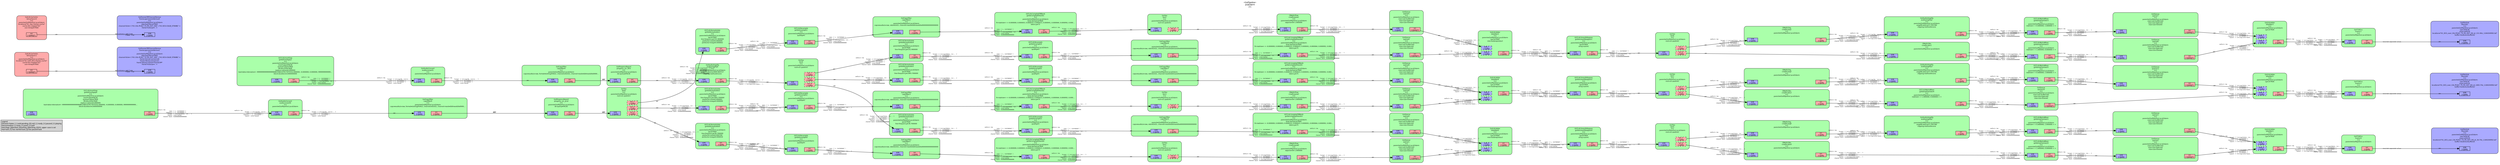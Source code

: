 digraph pipeline {
  rankdir=LR;
  fontname="sans";
  fontsize="10";
  labelloc=t;
  nodesep=.1;
  ranksep=.2;
  label="<GstPipeline>\npcal2darm\n[>]";
  node [style="filled,rounded", shape=box, fontsize="9", fontname="sans", margin="0.0,0.0"];
  edge [labelfontsize="6", fontsize="9", fontname="monospace"];
  
  legend [
    pos="0,0!",
    margin="0.05,0.05",
    style="filled",
    label="Legend\lElement-States: [~] void-pending, [0] null, [-] ready, [=] paused, [>] playing\lPad-Activation: [-] none, [>] push, [<] pull\lPad-Flags: [b]locked, [f]lushing, [b]locking, [E]OS; upper-case is set\lPad-Task: [T] has started task, [t] has paused task\l",
  ];
  subgraph cluster_filesink2_0x1bc77e0 {
    fontname="Bitstream Vera Sans";
    fontsize="8";
    style="filled,rounded";
    color=black;
    label="GstFileSink\nfilesink2\n[>]\nparent=(GstPipeline) pcal2darm\nsync=FALSE\nasync=FALSE\nlocation=\"H1_DCS_over_CAL-PCALY_TX_PD_OUT_DQ_at_1083.7Hz_1184204992.txt\"\nbuffer-mode=unbuffered";
    subgraph cluster_filesink2_0x1bc77e0_sink {
      label="";
      style="invis";
      filesink2_0x1bc77e0_sink_0x1bc4590 [color=black, fillcolor="#aaaaff", label="sink\n[>][bfb]", height="0.2", style="filled,solid"];
    }

    fillcolor="#aaaaff";
  }

  subgraph cluster_tsvenc2_0x1bc3930 {
    fontname="Bitstream Vera Sans";
    fontsize="8";
    style="filled,rounded";
    color=black;
    label="GstTSVEnc\ntsvenc2\n[>]\nparent=(GstPipeline) pcal2darm";
    subgraph cluster_tsvenc2_0x1bc3930_sink {
      label="";
      style="invis";
      tsvenc2_0x1bc3930_sink_0x1bc40f0 [color=black, fillcolor="#aaaaff", label="sink\n[>][bfb]", height="0.2", style="filled,solid"];
    }

    subgraph cluster_tsvenc2_0x1bc3930_src {
      label="";
      style="invis";
      tsvenc2_0x1bc3930_src_0x1bc4340 [color=black, fillcolor="#ffaaaa", label="src\n[>][bfb]", height="0.2", style="filled,solid"];
    }

    tsvenc2_0x1bc3930_sink_0x1bc40f0 -> tsvenc2_0x1bc3930_src_0x1bc4340 [style="invis"];
    fillcolor="#aaffaa";
  }

  tsvenc2_0x1bc3930_src_0x1bc4340 -> filesink2_0x1bc77e0_sink_0x1bc4590 [labeldistance="10", labelangle="0", label="                                                  ", taillabel="text/tab-separated-values\l", headlabel="ANY"]
  subgraph cluster_queue11_0x1bb0470 {
    fontname="Bitstream Vera Sans";
    fontsize="8";
    style="filled,rounded";
    color=black;
    label="GstQueue\nqueue11\n[>]\nparent=(GstPipeline) pcal2darm\nmax-size-buffers=0\nmax-size-bytes=0\nmax-size-time=0";
    subgraph cluster_queue11_0x1bb0470_sink {
      label="";
      style="invis";
      queue11_0x1bb0470_sink_0x1bb99f0 [color=black, fillcolor="#aaaaff", label="sink\n[>][bfb]", height="0.2", style="filled,solid"];
    }

    subgraph cluster_queue11_0x1bb0470_src {
      label="";
      style="invis";
      queue11_0x1bb0470_src_0x1bb9c40 [color=black, fillcolor="#ffaaaa", label="src\n[>][bfb][T]", height="0.2", style="filled,solid"];
    }

    queue11_0x1bb0470_sink_0x1bb99f0 -> queue11_0x1bb0470_src_0x1bb9c40 [style="invis"];
    fillcolor="#aaffaa";
  }

  queue11_0x1bb0470_src_0x1bb9c40 -> laladder5_0x1b6ef50_sink_1_0x1bbe040 [labeldistance="10", labelangle="0", label="                                                  ", taillabel="ANY", headlabel="audio/x-raw\l              format: { (string)S32LE, (st... }\l                rate: [ 1, 2147483647 ]\l            channels: [ 1, 2147483647 ]\l              layout: { (string)interleave... }\l"]
  subgraph cluster_queue10_0x1bb0170 {
    fontname="Bitstream Vera Sans";
    fontsize="8";
    style="filled,rounded";
    color=black;
    label="GstQueue\nqueue10\n[>]\nparent=(GstPipeline) pcal2darm\nmax-size-buffers=0\nmax-size-bytes=0\nmax-size-time=0";
    subgraph cluster_queue10_0x1bb0170_sink {
      label="";
      style="invis";
      queue10_0x1bb0170_sink_0x1bb9550 [color=black, fillcolor="#aaaaff", label="sink\n[>][bfb]", height="0.2", style="filled,solid"];
    }

    subgraph cluster_queue10_0x1bb0170_src {
      label="";
      style="invis";
      queue10_0x1bb0170_src_0x1bb97a0 [color=black, fillcolor="#ffaaaa", label="src\n[>][bfb][T]", height="0.2", style="filled,solid"];
    }

    queue10_0x1bb0170_sink_0x1bb9550 -> queue10_0x1bb0170_src_0x1bb97a0 [style="invis"];
    fillcolor="#aaffaa";
  }

  queue10_0x1bb0170_src_0x1bb97a0 -> laladder5_0x1b6ef50_sink_0_0x1b97da0 [labeldistance="10", labelangle="0", label="                                                  ", taillabel="ANY", headlabel="audio/x-raw\l              format: { (string)S32LE, (st... }\l                rate: [ 1, 2147483647 ]\l            channels: [ 1, 2147483647 ]\l              layout: { (string)interleave... }\l"]
  subgraph cluster_laladder5_0x1b6ef50 {
    fontname="Bitstream Vera Sans";
    fontsize="8";
    style="filled,rounded";
    color=black;
    label="GstLALAdder\nlaladder5\n[>]\nparent=(GstPipeline) pcal2darm\nsync=TRUE";
    subgraph cluster_laladder5_0x1b6ef50_sink {
      label="";
      style="invis";
      laladder5_0x1b6ef50_sink_0_0x1b97da0 [color=black, fillcolor="#aaaaff", label="sink_0\n[>][bfb]", height="0.2", style="filled,dashed"];
      laladder5_0x1b6ef50_sink_1_0x1bbe040 [color=black, fillcolor="#aaaaff", label="sink_1\n[>][bfb]", height="0.2", style="filled,dashed"];
    }

    subgraph cluster_laladder5_0x1b6ef50_src {
      label="";
      style="invis";
      laladder5_0x1b6ef50_src_0x1bb9300 [color=black, fillcolor="#ffaaaa", label="src\n[>][bfb]", height="0.2", style="filled,solid"];
    }

    laladder5_0x1b6ef50_sink_0_0x1b97da0 -> laladder5_0x1b6ef50_src_0x1bb9300 [style="invis"];
    fillcolor="#aaffaa";
  }

  laladder5_0x1b6ef50_src_0x1bb9300 -> tsvenc2_0x1bc3930_sink_0x1bc40f0 [labeldistance="10", labelangle="0", label="                                                  ", taillabel="audio/x-raw\l              format: { (string)S32LE, (st... }\l                rate: [ 1, 2147483647 ]\l            channels: [ 1, 2147483647 ]\l              layout: { (string)interleave... }\l", headlabel="audio/x-raw\l              format: { (string)Z64LE, (st... }\l                rate: [ 1, 2147483647 ]\l            channels: [ 1, 2147483647 ]\l              layout: interleaved\l        channel-mask: 0x0000000000000000\l"]
  subgraph cluster_gstlalmatrixmixer5_0x1ba2d70 {
    fontname="Bitstream Vera Sans";
    fontsize="8";
    style="filled,rounded";
    color=black;
    label="GSTLALMatrixMixer\ngstlalmatrixmixer5\n[>]\nparent=(GstPipeline) pcal2darm\nmatrix=< < 0.000000, 1.000000 > >";
    subgraph cluster_gstlalmatrixmixer5_0x1ba2d70_sink {
      label="";
      style="invis";
      gstlalmatrixmixer5_0x1ba2d70_sink_0x1bb8e60 [color=black, fillcolor="#aaaaff", label="sink\n[>][bfb]", height="0.2", style="filled,solid"];
    }

    subgraph cluster_gstlalmatrixmixer5_0x1ba2d70_src {
      label="";
      style="invis";
      gstlalmatrixmixer5_0x1ba2d70_src_0x1bb90b0 [color=black, fillcolor="#ffaaaa", label="src\n[>][bfb]", height="0.2", style="filled,solid"];
    }

    gstlalmatrixmixer5_0x1ba2d70_sink_0x1bb8e60 -> gstlalmatrixmixer5_0x1ba2d70_src_0x1bb90b0 [style="invis"];
    fillcolor="#aaffaa";
  }

  gstlalmatrixmixer5_0x1ba2d70_src_0x1bb90b0 -> queue11_0x1bb0470_sink_0x1bb99f0 [labeldistance="10", labelangle="0", label="                                                  ", taillabel="audio/x-raw\l              format: { (string)F32LE, (st... }\l                rate: [ 1, 2147483647 ]\l            channels: [ 1, 2147483647 ]\l              layout: interleaved\l        channel-mask: 0x0000000000000000\l", headlabel="ANY"]
  subgraph cluster_gstlalmatrixmixer4_0x1ba29d0 {
    fontname="Bitstream Vera Sans";
    fontsize="8";
    style="filled,rounded";
    color=black;
    label="GSTLALMatrixMixer\ngstlalmatrixmixer4\n[>]\nparent=(GstPipeline) pcal2darm\nmatrix=< < 1.000000, 0.000000 > >";
    subgraph cluster_gstlalmatrixmixer4_0x1ba29d0_sink {
      label="";
      style="invis";
      gstlalmatrixmixer4_0x1ba29d0_sink_0x1bb89c0 [color=black, fillcolor="#aaaaff", label="sink\n[>][bfb]", height="0.2", style="filled,solid"];
    }

    subgraph cluster_gstlalmatrixmixer4_0x1ba29d0_src {
      label="";
      style="invis";
      gstlalmatrixmixer4_0x1ba29d0_src_0x1bb8c10 [color=black, fillcolor="#ffaaaa", label="src\n[>][bfb]", height="0.2", style="filled,solid"];
    }

    gstlalmatrixmixer4_0x1ba29d0_sink_0x1bb89c0 -> gstlalmatrixmixer4_0x1ba29d0_src_0x1bb8c10 [style="invis"];
    fillcolor="#aaffaa";
  }

  gstlalmatrixmixer4_0x1ba29d0_src_0x1bb8c10 -> queue10_0x1bb0170_sink_0x1bb9550 [labeldistance="10", labelangle="0", label="                                                  ", taillabel="audio/x-raw\l              format: { (string)F32LE, (st... }\l                rate: [ 1, 2147483647 ]\l            channels: [ 1, 2147483647 ]\l              layout: interleaved\l        channel-mask: 0x0000000000000000\l", headlabel="ANY"]
  subgraph cluster_audioamplify3_0x1bb65a0 {
    fontname="Bitstream Vera Sans";
    fontsize="8";
    style="filled,rounded";
    color=black;
    label="GstAudioAmplify\naudioamplify3\n[>]\nparent=(GstPipeline) pcal2darm\namplification=57.295780\nclipping-method=none";
    subgraph cluster_audioamplify3_0x1bb65a0_sink {
      label="";
      style="invis";
      audioamplify3_0x1bb65a0_sink_0x1bb8520 [color=black, fillcolor="#aaaaff", label="sink\n[>][bfb]", height="0.2", style="filled,solid"];
    }

    subgraph cluster_audioamplify3_0x1bb65a0_src {
      label="";
      style="invis";
      audioamplify3_0x1bb65a0_src_0x1bb8770 [color=black, fillcolor="#ffaaaa", label="src\n[>][bfb]", height="0.2", style="filled,solid"];
    }

    audioamplify3_0x1bb65a0_sink_0x1bb8520 -> audioamplify3_0x1bb65a0_src_0x1bb8770 [style="invis"];
    fillcolor="#aaffaa";
  }

  audioamplify3_0x1bb65a0_src_0x1bb8770 -> gstlalmatrixmixer5_0x1ba2d70_sink_0x1bb8e60 [labeldistance="10", labelangle="0", label="                                                  ", taillabel="audio/x-raw\l              format: { (string)S8, (strin... }\l                rate: [ 1, 2147483647 ]\l            channels: [ 1, 2147483647 ]\l              layout: { (string)interleave... }\l", headlabel="audio/x-raw\l              format: { (string)F32LE, (st... }\l                rate: [ 1, 2147483647 ]\l            channels: [ 1, 2147483647 ]\l              layout: interleaved\l        channel-mask: 0x0000000000000000\l"]
  subgraph cluster_cmathcarg2_0x1b69bc0 {
    fontname="Bitstream Vera Sans";
    fontsize="8";
    style="filled,rounded";
    color=black;
    label="CMathCArg\ncmathcarg2\n[>]\nparent=(GstPipeline) pcal2darm";
    subgraph cluster_cmathcarg2_0x1b69bc0_sink {
      label="";
      style="invis";
      cmathcarg2_0x1b69bc0_sink_0x1bb8080 [color=black, fillcolor="#aaaaff", label="sink\n[>][bfb]", height="0.2", style="filled,solid"];
    }

    subgraph cluster_cmathcarg2_0x1b69bc0_src {
      label="";
      style="invis";
      cmathcarg2_0x1b69bc0_src_0x1bb82d0 [color=black, fillcolor="#ffaaaa", label="src\n[>][bfb]", height="0.2", style="filled,solid"];
    }

    cmathcarg2_0x1b69bc0_sink_0x1bb8080 -> cmathcarg2_0x1b69bc0_src_0x1bb82d0 [style="invis"];
    fillcolor="#aaffaa";
  }

  cmathcarg2_0x1b69bc0_src_0x1bb82d0 -> audioamplify3_0x1bb65a0_sink_0x1bb8520 [labeldistance="10", labelangle="0", label="                                                  ", taillabel="audio/x-raw\l              format: { (string)F32LE, (st... }\l                rate: [ 1, 2147483647 ]\l            channels: [ 1, 2147483647 ]\l              layout: { (string)interleave... }\l        channel-mask: 0x0000000000000000\l", headlabel="audio/x-raw\l              format: { (string)S8, (strin... }\l                rate: [ 1, 2147483647 ]\l            channels: [ 1, 2147483647 ]\l              layout: { (string)interleave... }\l"]
  subgraph cluster_cmathcabs2_0x1b69890 {
    fontname="Bitstream Vera Sans";
    fontsize="8";
    style="filled,rounded";
    color=black;
    label="CMathCAbs\ncmathcabs2\n[>]\nparent=(GstPipeline) pcal2darm";
    subgraph cluster_cmathcabs2_0x1b69890_sink {
      label="";
      style="invis";
      cmathcabs2_0x1b69890_sink_0x1badb20 [color=black, fillcolor="#aaaaff", label="sink\n[>][bfb]", height="0.2", style="filled,solid"];
    }

    subgraph cluster_cmathcabs2_0x1b69890_src {
      label="";
      style="invis";
      cmathcabs2_0x1b69890_src_0x1badd70 [color=black, fillcolor="#ffaaaa", label="src\n[>][bfb]", height="0.2", style="filled,solid"];
    }

    cmathcabs2_0x1b69890_sink_0x1badb20 -> cmathcabs2_0x1b69890_src_0x1badd70 [style="invis"];
    fillcolor="#aaffaa";
  }

  cmathcabs2_0x1b69890_src_0x1badd70 -> gstlalmatrixmixer4_0x1ba29d0_sink_0x1bb89c0 [labeldistance="10", labelangle="0", label="                                                  ", taillabel="audio/x-raw\l              format: { (string)F32LE, (st... }\l                rate: [ 1, 2147483647 ]\l            channels: [ 1, 2147483647 ]\l              layout: { (string)interleave... }\l        channel-mask: 0x0000000000000000\l", headlabel="audio/x-raw\l              format: { (string)F32LE, (st... }\l                rate: [ 1, 2147483647 ]\l            channels: [ 1, 2147483647 ]\l              layout: interleaved\l        channel-mask: 0x0000000000000000\l"]
  subgraph cluster_tee7_0x1b3a930 {
    fontname="Bitstream Vera Sans";
    fontsize="8";
    style="filled,rounded";
    color=black;
    label="GstTee\ntee7\n[>]\nparent=(GstPipeline) pcal2darm\nnum-src-pads=2";
    subgraph cluster_tee7_0x1b3a930_sink {
      label="";
      style="invis";
      tee7_0x1b3a930_sink_0x1bad8d0 [color=black, fillcolor="#aaaaff", label="sink\n[>][bfb]", height="0.2", style="filled,solid"];
    }

    subgraph cluster_tee7_0x1b3a930_src {
      label="";
      style="invis";
      tee7_0x1b3a930_src_0_0x1b978e0 [color=black, fillcolor="#ffaaaa", label="src_0\n[>][bfb]", height="0.2", style="filled,dashed"];
      tee7_0x1b3a930_src_1_0x1b97b40 [color=black, fillcolor="#ffaaaa", label="src_1\n[>][bfb]", height="0.2", style="filled,dashed"];
    }

    tee7_0x1b3a930_sink_0x1bad8d0 -> tee7_0x1b3a930_src_0_0x1b978e0 [style="invis"];
    fillcolor="#aaffaa";
  }

  tee7_0x1b3a930_src_0_0x1b978e0 -> cmathcabs2_0x1b69890_sink_0x1badb20 [labeldistance="10", labelangle="0", label="                                                  ", taillabel="ANY", headlabel="audio/x-raw\l              format: { (string)F32LE, (st... }\l                rate: [ 1, 2147483647 ]\l            channels: [ 1, 2147483647 ]\l              layout: { (string)interleave... }\l        channel-mask: 0x0000000000000000\l"]
  tee7_0x1b3a930_src_1_0x1b97b40 -> cmathcarg2_0x1b69bc0_sink_0x1bb8080 [labeldistance="10", labelangle="0", label="                                                  ", taillabel="ANY", headlabel="audio/x-raw\l              format: { (string)F32LE, (st... }\l                rate: [ 1, 2147483647 ]\l            channels: [ 1, 2147483647 ]\l              layout: { (string)interleave... }\l        channel-mask: 0x0000000000000000\l"]
  subgraph cluster_gstlalsmoothkappas2_0x1b7c930 {
    fontname="Bitstream Vera Sans";
    fontsize="8";
    style="filled,rounded";
    color=black;
    label="GSTLALSmoothKappas\ngstlalsmoothkappas2\n[>]\nparent=(GstPipeline) pcal2darm\nqos=TRUE\narray-size=1";
    subgraph cluster_gstlalsmoothkappas2_0x1b7c930_sink {
      label="";
      style="invis";
      gstlalsmoothkappas2_0x1b7c930_sink_0x1bad430 [color=black, fillcolor="#aaaaff", label="sink\n[>][bfb]", height="0.2", style="filled,solid"];
    }

    subgraph cluster_gstlalsmoothkappas2_0x1b7c930_src {
      label="";
      style="invis";
      gstlalsmoothkappas2_0x1b7c930_src_0x1bad680 [color=black, fillcolor="#ffaaaa", label="src\n[>][bfb]", height="0.2", style="filled,solid"];
    }

    gstlalsmoothkappas2_0x1b7c930_sink_0x1bad430 -> gstlalsmoothkappas2_0x1b7c930_src_0x1bad680 [style="invis"];
    fillcolor="#aaffaa";
  }

  gstlalsmoothkappas2_0x1b7c930_src_0x1bad680 -> tee7_0x1b3a930_sink_0x1bad8d0 [labeldistance="10", labelangle="0", label="                                                  ", taillabel="audio/x-raw\l                rate: [ 1, 2147483647 ]\l            channels: 1\l              format: { (string)F32LE, (st... }\l              layout: interleaved\l        channel-mask: 0x0000000000000000\l", headlabel="ANY"]
  subgraph cluster_queue9_0x1b73b50 {
    fontname="Bitstream Vera Sans";
    fontsize="8";
    style="filled,rounded";
    color=black;
    label="GstQueue\nqueue9\n[>]\nparent=(GstPipeline) pcal2darm\nmax-size-buffers=0\nmax-size-bytes=0\nmax-size-time=0";
    subgraph cluster_queue9_0x1b73b50_sink {
      label="";
      style="invis";
      queue9_0x1b73b50_sink_0x1bacf90 [color=black, fillcolor="#aaaaff", label="sink\n[>][bfb]", height="0.2", style="filled,solid"];
    }

    subgraph cluster_queue9_0x1b73b50_src {
      label="";
      style="invis";
      queue9_0x1b73b50_src_0x1bad1e0 [color=black, fillcolor="#ffaaaa", label="src\n[>][bfb][T]", height="0.2", style="filled,solid"];
    }

    queue9_0x1b73b50_sink_0x1bacf90 -> queue9_0x1b73b50_src_0x1bad1e0 [style="invis"];
    fillcolor="#aaffaa";
  }

  queue9_0x1b73b50_src_0x1bad1e0 -> laladder4_0x1b6ec40_sink_1_0x1b97680 [labeldistance="10", labelangle="0", label="                                                  ", taillabel="ANY", headlabel="audio/x-raw\l              format: { (string)S32LE, (st... }\l                rate: [ 1, 2147483647 ]\l            channels: [ 1, 2147483647 ]\l              layout: { (string)interleave... }\l"]
  subgraph cluster_queue8_0x1b73850 {
    fontname="Bitstream Vera Sans";
    fontsize="8";
    style="filled,rounded";
    color=black;
    label="GstQueue\nqueue8\n[>]\nparent=(GstPipeline) pcal2darm\nmax-size-buffers=0\nmax-size-bytes=0\nmax-size-time=0";
    subgraph cluster_queue8_0x1b73850_sink {
      label="";
      style="invis";
      queue8_0x1b73850_sink_0x1bacaf0 [color=black, fillcolor="#aaaaff", label="sink\n[>][bfb]", height="0.2", style="filled,solid"];
    }

    subgraph cluster_queue8_0x1b73850_src {
      label="";
      style="invis";
      queue8_0x1b73850_src_0x1bacd40 [color=black, fillcolor="#ffaaaa", label="src\n[>][bfb][T]", height="0.2", style="filled,solid"];
    }

    queue8_0x1b73850_sink_0x1bacaf0 -> queue8_0x1b73850_src_0x1bacd40 [style="invis"];
    fillcolor="#aaffaa";
  }

  queue8_0x1b73850_src_0x1bacd40 -> laladder4_0x1b6ec40_sink_0_0x1b97420 [labeldistance="10", labelangle="0", label="                                                  ", taillabel="ANY", headlabel="audio/x-raw\l              format: { (string)S32LE, (st... }\l                rate: [ 1, 2147483647 ]\l            channels: [ 1, 2147483647 ]\l              layout: { (string)interleave... }\l"]
  subgraph cluster_laladder4_0x1b6ec40 {
    fontname="Bitstream Vera Sans";
    fontsize="8";
    style="filled,rounded";
    color=black;
    label="GstLALAdder\nlaladder4\n[>]\nparent=(GstPipeline) pcal2darm\nsync=TRUE\nmix-mode=product";
    subgraph cluster_laladder4_0x1b6ec40_sink {
      label="";
      style="invis";
      laladder4_0x1b6ec40_sink_0_0x1b97420 [color=black, fillcolor="#aaaaff", label="sink_0\n[>][bfb]", height="0.2", style="filled,dashed"];
      laladder4_0x1b6ec40_sink_1_0x1b97680 [color=black, fillcolor="#aaaaff", label="sink_1\n[>][bfb]", height="0.2", style="filled,dashed"];
    }

    subgraph cluster_laladder4_0x1b6ec40_src {
      label="";
      style="invis";
      laladder4_0x1b6ec40_src_0x1bac8a0 [color=black, fillcolor="#ffaaaa", label="src\n[>][bfb]", height="0.2", style="filled,solid"];
    }

    laladder4_0x1b6ec40_sink_0_0x1b97420 -> laladder4_0x1b6ec40_src_0x1bac8a0 [style="invis"];
    fillcolor="#aaffaa";
  }

  laladder4_0x1b6ec40_src_0x1bac8a0 -> gstlalsmoothkappas2_0x1b7c930_sink_0x1bad430 [labeldistance="10", labelangle="0", label="                                                  ", taillabel="audio/x-raw\l              format: { (string)S32LE, (st... }\l                rate: [ 1, 2147483647 ]\l            channels: [ 1, 2147483647 ]\l              layout: { (string)interleave... }\l", headlabel="audio/x-raw\l                rate: [ 1, 2147483647 ]\l            channels: 1\l              format: { (string)F32LE, (st... }\l              layout: interleaved\l        channel-mask: 0x0000000000000000\l"]
  subgraph cluster_cmathcpow2_0x1b69560 {
    fontname="Bitstream Vera Sans";
    fontsize="8";
    style="filled,rounded";
    color=black;
    label="CMathCPow\ncmathcpow2\n[>]\nparent=(GstPipeline) pcal2darm\nexponent=-1.000000";
    subgraph cluster_cmathcpow2_0x1b69560_sink {
      label="";
      style="invis";
      cmathcpow2_0x1b69560_sink_0x1bac400 [color=black, fillcolor="#aaaaff", label="sink\n[>][bfb]", height="0.2", style="filled,solid"];
    }

    subgraph cluster_cmathcpow2_0x1b69560_src {
      label="";
      style="invis";
      cmathcpow2_0x1b69560_src_0x1bac650 [color=black, fillcolor="#ffaaaa", label="src\n[>][bfb]", height="0.2", style="filled,solid"];
    }

    cmathcpow2_0x1b69560_sink_0x1bac400 -> cmathcpow2_0x1b69560_src_0x1bac650 [style="invis"];
    fillcolor="#aaffaa";
  }

  cmathcpow2_0x1b69560_src_0x1bac650 -> queue9_0x1b73b50_sink_0x1bacf90 [labeldistance="10", labelangle="0", label="                                                  ", taillabel="audio/x-raw\l              format: { (string)F32LE, (st... }\l                rate: [ 1, 2147483647 ]\l            channels: [ 1, 2147483647 ]\l              layout: { (string)interleave... }\l        channel-mask: 0x0000000000000000\l", headlabel="ANY"]
  subgraph cluster_gstlalcomplexfirbank5_0x1babad0 {
    fontname="Bitstream Vera Sans";
    fontsize="8";
    style="filled,rounded";
    color=black;
    label="GSTLALComplexFIRBank\ngstlalcomplexfirbank5\n[>]\nparent=(GstPipeline) pcal2darm\ntime-domain=TRUE\nfir-matrix=< < -0.000000, 0.000003, 0.000010, 0.000023, 0.000041, 0.000064, 0.000092, 0.000…\nlatency=75";
    subgraph cluster_gstlalcomplexfirbank5_0x1babad0_sink {
      label="";
      style="invis";
      gstlalcomplexfirbank5_0x1babad0_sink_0x1ba5d60 [color=black, fillcolor="#aaaaff", label="sink\n[>][bfb]", height="0.2", style="filled,solid"];
    }

    subgraph cluster_gstlalcomplexfirbank5_0x1babad0_src {
      label="";
      style="invis";
      gstlalcomplexfirbank5_0x1babad0_src_0x1bac1b0 [color=black, fillcolor="#ffaaaa", label="src\n[>][bfb]", height="0.2", style="filled,solid"];
    }

    gstlalcomplexfirbank5_0x1babad0_sink_0x1ba5d60 -> gstlalcomplexfirbank5_0x1babad0_src_0x1bac1b0 [style="invis"];
    fillcolor="#aaffaa";
  }

  gstlalcomplexfirbank5_0x1babad0_src_0x1bac1b0 -> queue8_0x1b73850_sink_0x1bacaf0 [labeldistance="10", labelangle="0", label="                                                  ", taillabel="audio/x-raw\l              format: { (string)F32LE, (st... }\l                rate: [ 1, 2147483647 ]\l            channels: [ 1, 2147483647 ]\l              layout: interleaved\l        channel-mask: 0x0000000000000000\l", headlabel="ANY"]
  subgraph cluster_capsfilter7_0x1b33930 {
    fontname="Bitstream Vera Sans";
    fontsize="8";
    style="filled,rounded";
    color=black;
    label="GstCapsFilter\ncapsfilter7\n[>]\nparent=(GstPipeline) pcal2darm\ncaps=audio/x-raw, rate=(int)1, channel-mask=(bitmask)0x0000000000000000";
    subgraph cluster_capsfilter7_0x1b33930_sink {
      label="";
      style="invis";
      capsfilter7_0x1b33930_sink_0x1ba58c0 [color=black, fillcolor="#aaaaff", label="sink\n[>][bfb]", height="0.2", style="filled,solid"];
    }

    subgraph cluster_capsfilter7_0x1b33930_src {
      label="";
      style="invis";
      capsfilter7_0x1b33930_src_0x1ba5b10 [color=black, fillcolor="#ffaaaa", label="src\n[>][bfb]", height="0.2", style="filled,solid"];
    }

    capsfilter7_0x1b33930_sink_0x1ba58c0 -> capsfilter7_0x1b33930_src_0x1ba5b10 [style="invis"];
    fillcolor="#aaffaa";
  }

  capsfilter7_0x1b33930_src_0x1ba5b10 -> gstlalcomplexfirbank5_0x1babad0_sink_0x1ba5d60 [labeldistance="10", labelangle="0", label="                                                  ", taillabel="ANY", headlabel="audio/x-raw\l                rate: [ 1, 2147483647 ]\l            channels: 1\l              format: { (string)F32LE, (st... }\l              layout: interleaved\l        channel-mask: 0x0000000000000000\l"]
  subgraph cluster_gstlalresample5_0x1ba2630 {
    fontname="Bitstream Vera Sans";
    fontsize="8";
    style="filled,rounded";
    color=black;
    label="GSTLALResample\ngstlalresample5\n[>]\nparent=(GstPipeline) pcal2darm\nquality=5";
    subgraph cluster_gstlalresample5_0x1ba2630_sink {
      label="";
      style="invis";
      gstlalresample5_0x1ba2630_sink_0x1ba5420 [color=black, fillcolor="#aaaaff", label="sink\n[>][bfb]", height="0.2", style="filled,solid"];
    }

    subgraph cluster_gstlalresample5_0x1ba2630_src {
      label="";
      style="invis";
      gstlalresample5_0x1ba2630_src_0x1ba5670 [color=black, fillcolor="#ffaaaa", label="src\n[>][bfb]", height="0.2", style="filled,solid"];
    }

    gstlalresample5_0x1ba2630_sink_0x1ba5420 -> gstlalresample5_0x1ba2630_src_0x1ba5670 [style="invis"];
    fillcolor="#aaffaa";
  }

  gstlalresample5_0x1ba2630_src_0x1ba5670 -> capsfilter7_0x1b33930_sink_0x1ba58c0 [labeldistance="10", labelangle="0", label="                                                  ", taillabel="audio/x-raw\l                rate: [ 1, 2147483647 ]\l            channels: 1\l              format: { (string)F32LE, (st... }\l              layout: interleaved\l        channel-mask: 0x0000000000000000\l", headlabel="ANY"]
  subgraph cluster_gstlaldemodulate5_0x1b37960 {
    fontname="Bitstream Vera Sans";
    fontsize="8";
    style="filled,rounded";
    color=black;
    label="GSTLALDemodulate\ngstlaldemodulate5\n[>]\nparent=(GstPipeline) pcal2darm\nqos=TRUE\nline-frequency=1083.700000";
    subgraph cluster_gstlaldemodulate5_0x1b37960_sink {
      label="";
      style="invis";
      gstlaldemodulate5_0x1b37960_sink_0x1ba4f80 [color=black, fillcolor="#aaaaff", label="sink\n[>][bfb]", height="0.2", style="filled,solid"];
    }

    subgraph cluster_gstlaldemodulate5_0x1b37960_src {
      label="";
      style="invis";
      gstlaldemodulate5_0x1b37960_src_0x1ba51d0 [color=black, fillcolor="#ffaaaa", label="src\n[>][bfb]", height="0.2", style="filled,solid"];
    }

    gstlaldemodulate5_0x1b37960_sink_0x1ba4f80 -> gstlaldemodulate5_0x1b37960_src_0x1ba51d0 [style="invis"];
    fillcolor="#aaffaa";
  }

  gstlaldemodulate5_0x1b37960_src_0x1ba51d0 -> gstlalresample5_0x1ba2630_sink_0x1ba5420 [labeldistance="10", labelangle="0", label="                                                  ", taillabel="audio/x-raw\l              format: { (string)Z64LE, (st... }\l                rate: [ 1, 2147483647 ]\l            channels: [ 1, 2147483647 ]\l              layout: interleaved\l        channel-mask: 0x0000000000000000\l", headlabel="audio/x-raw\l                rate: [ 1, 2147483647 ]\l            channels: 1\l              format: { (string)F32LE, (st... }\l              layout: interleaved\l        channel-mask: 0x0000000000000000\l"]
  subgraph cluster_filesink1_0x1baa4f0 {
    fontname="Bitstream Vera Sans";
    fontsize="8";
    style="filled,rounded";
    color=black;
    label="GstFileSink\nfilesink1\n[>]\nparent=(GstPipeline) pcal2darm\nsync=FALSE\nasync=FALSE\nlocation=\"H1_DCS_over_CAL-PCALY_TX_PD_OUT_DQ_at_331.9Hz_1184204992.txt\"\nbuffer-mode=unbuffered";
    subgraph cluster_filesink1_0x1baa4f0_sink {
      label="";
      style="invis";
      filesink1_0x1baa4f0_sink_0x1ba4d30 [color=black, fillcolor="#aaaaff", label="sink\n[>][bfb]", height="0.2", style="filled,solid"];
    }

    fillcolor="#aaaaff";
  }

  subgraph cluster_tsvenc1_0x1ba9e50 {
    fontname="Bitstream Vera Sans";
    fontsize="8";
    style="filled,rounded";
    color=black;
    label="GstTSVEnc\ntsvenc1\n[>]\nparent=(GstPipeline) pcal2darm";
    subgraph cluster_tsvenc1_0x1ba9e50_sink {
      label="";
      style="invis";
      tsvenc1_0x1ba9e50_sink_0x1ba4890 [color=black, fillcolor="#aaaaff", label="sink\n[>][bfb]", height="0.2", style="filled,solid"];
    }

    subgraph cluster_tsvenc1_0x1ba9e50_src {
      label="";
      style="invis";
      tsvenc1_0x1ba9e50_src_0x1ba4ae0 [color=black, fillcolor="#ffaaaa", label="src\n[>][bfb]", height="0.2", style="filled,solid"];
    }

    tsvenc1_0x1ba9e50_sink_0x1ba4890 -> tsvenc1_0x1ba9e50_src_0x1ba4ae0 [style="invis"];
    fillcolor="#aaffaa";
  }

  tsvenc1_0x1ba9e50_src_0x1ba4ae0 -> filesink1_0x1baa4f0_sink_0x1ba4d30 [labeldistance="10", labelangle="0", label="                                                  ", taillabel="text/tab-separated-values\l", headlabel="ANY"]
  subgraph cluster_queue7_0x1b73550 {
    fontname="Bitstream Vera Sans";
    fontsize="8";
    style="filled,rounded";
    color=black;
    label="GstQueue\nqueue7\n[>]\nparent=(GstPipeline) pcal2darm\nmax-size-buffers=0\nmax-size-bytes=0\nmax-size-time=0";
    subgraph cluster_queue7_0x1b73550_sink {
      label="";
      style="invis";
      queue7_0x1b73550_sink_0x1ba43f0 [color=black, fillcolor="#aaaaff", label="sink\n[>][bfb]", height="0.2", style="filled,solid"];
    }

    subgraph cluster_queue7_0x1b73550_src {
      label="";
      style="invis";
      queue7_0x1b73550_src_0x1ba4640 [color=black, fillcolor="#ffaaaa", label="src\n[>][bfb][T]", height="0.2", style="filled,solid"];
    }

    queue7_0x1b73550_sink_0x1ba43f0 -> queue7_0x1b73550_src_0x1ba4640 [style="invis"];
    fillcolor="#aaffaa";
  }

  queue7_0x1b73550_src_0x1ba4640 -> laladder3_0x1b6e930_sink_1_0x1b96d00 [labeldistance="10", labelangle="0", label="                                                  ", taillabel="ANY", headlabel="audio/x-raw\l              format: { (string)S32LE, (st... }\l                rate: [ 1, 2147483647 ]\l            channels: [ 1, 2147483647 ]\l              layout: { (string)interleave... }\l"]
  subgraph cluster_queue6_0x1b73250 {
    fontname="Bitstream Vera Sans";
    fontsize="8";
    style="filled,rounded";
    color=black;
    label="GstQueue\nqueue6\n[>]\nparent=(GstPipeline) pcal2darm\nmax-size-buffers=0\nmax-size-bytes=0\nmax-size-time=0";
    subgraph cluster_queue6_0x1b73250_sink {
      label="";
      style="invis";
      queue6_0x1b73250_sink_0x1b9dcb0 [color=black, fillcolor="#aaaaff", label="sink\n[>][bfb]", height="0.2", style="filled,solid"];
    }

    subgraph cluster_queue6_0x1b73250_src {
      label="";
      style="invis";
      queue6_0x1b73250_src_0x1ba41a0 [color=black, fillcolor="#ffaaaa", label="src\n[>][bfb][T]", height="0.2", style="filled,solid"];
    }

    queue6_0x1b73250_sink_0x1b9dcb0 -> queue6_0x1b73250_src_0x1ba41a0 [style="invis"];
    fillcolor="#aaffaa";
  }

  queue6_0x1b73250_src_0x1ba41a0 -> laladder3_0x1b6e930_sink_0_0x1b96aa0 [labeldistance="10", labelangle="0", label="                                                  ", taillabel="ANY", headlabel="audio/x-raw\l              format: { (string)S32LE, (st... }\l                rate: [ 1, 2147483647 ]\l            channels: [ 1, 2147483647 ]\l              layout: { (string)interleave... }\l"]
  subgraph cluster_laladder3_0x1b6e930 {
    fontname="Bitstream Vera Sans";
    fontsize="8";
    style="filled,rounded";
    color=black;
    label="GstLALAdder\nlaladder3\n[>]\nparent=(GstPipeline) pcal2darm\nsync=TRUE";
    subgraph cluster_laladder3_0x1b6e930_sink {
      label="";
      style="invis";
      laladder3_0x1b6e930_sink_0_0x1b96aa0 [color=black, fillcolor="#aaaaff", label="sink_0\n[>][bfb]", height="0.2", style="filled,dashed"];
      laladder3_0x1b6e930_sink_1_0x1b96d00 [color=black, fillcolor="#aaaaff", label="sink_1\n[>][bfb]", height="0.2", style="filled,dashed"];
    }

    subgraph cluster_laladder3_0x1b6e930_src {
      label="";
      style="invis";
      laladder3_0x1b6e930_src_0x1b9da60 [color=black, fillcolor="#ffaaaa", label="src\n[>][bfb]", height="0.2", style="filled,solid"];
    }

    laladder3_0x1b6e930_sink_0_0x1b96aa0 -> laladder3_0x1b6e930_src_0x1b9da60 [style="invis"];
    fillcolor="#aaffaa";
  }

  laladder3_0x1b6e930_src_0x1b9da60 -> tsvenc1_0x1ba9e50_sink_0x1ba4890 [labeldistance="10", labelangle="0", label="                                                  ", taillabel="audio/x-raw\l              format: { (string)S32LE, (st... }\l                rate: [ 1, 2147483647 ]\l            channels: [ 1, 2147483647 ]\l              layout: { (string)interleave... }\l", headlabel="audio/x-raw\l              format: { (string)Z64LE, (st... }\l                rate: [ 1, 2147483647 ]\l            channels: [ 1, 2147483647 ]\l              layout: interleaved\l        channel-mask: 0x0000000000000000\l"]
  subgraph cluster_gstlalmatrixmixer3_0x1ba2290 {
    fontname="Bitstream Vera Sans";
    fontsize="8";
    style="filled,rounded";
    color=black;
    label="GSTLALMatrixMixer\ngstlalmatrixmixer3\n[>]\nparent=(GstPipeline) pcal2darm\nmatrix=< < 0.000000, 1.000000 > >";
    subgraph cluster_gstlalmatrixmixer3_0x1ba2290_sink {
      label="";
      style="invis";
      gstlalmatrixmixer3_0x1ba2290_sink_0x1b9d5c0 [color=black, fillcolor="#aaaaff", label="sink\n[>][bfb]", height="0.2", style="filled,solid"];
    }

    subgraph cluster_gstlalmatrixmixer3_0x1ba2290_src {
      label="";
      style="invis";
      gstlalmatrixmixer3_0x1ba2290_src_0x1b9d810 [color=black, fillcolor="#ffaaaa", label="src\n[>][bfb]", height="0.2", style="filled,solid"];
    }

    gstlalmatrixmixer3_0x1ba2290_sink_0x1b9d5c0 -> gstlalmatrixmixer3_0x1ba2290_src_0x1b9d810 [style="invis"];
    fillcolor="#aaffaa";
  }

  gstlalmatrixmixer3_0x1ba2290_src_0x1b9d810 -> queue7_0x1b73550_sink_0x1ba43f0 [labeldistance="10", labelangle="0", label="                                                  ", taillabel="audio/x-raw\l              format: { (string)F32LE, (st... }\l                rate: [ 1, 2147483647 ]\l            channels: [ 1, 2147483647 ]\l              layout: interleaved\l        channel-mask: 0x0000000000000000\l", headlabel="ANY"]
  subgraph cluster_gstlalmatrixmixer2_0x1b45a30 {
    fontname="Bitstream Vera Sans";
    fontsize="8";
    style="filled,rounded";
    color=black;
    label="GSTLALMatrixMixer\ngstlalmatrixmixer2\n[>]\nparent=(GstPipeline) pcal2darm\nmatrix=< < 1.000000, 0.000000 > >";
    subgraph cluster_gstlalmatrixmixer2_0x1b45a30_sink {
      label="";
      style="invis";
      gstlalmatrixmixer2_0x1b45a30_sink_0x1b9d120 [color=black, fillcolor="#aaaaff", label="sink\n[>][bfb]", height="0.2", style="filled,solid"];
    }

    subgraph cluster_gstlalmatrixmixer2_0x1b45a30_src {
      label="";
      style="invis";
      gstlalmatrixmixer2_0x1b45a30_src_0x1b9d370 [color=black, fillcolor="#ffaaaa", label="src\n[>][bfb]", height="0.2", style="filled,solid"];
    }

    gstlalmatrixmixer2_0x1b45a30_sink_0x1b9d120 -> gstlalmatrixmixer2_0x1b45a30_src_0x1b9d370 [style="invis"];
    fillcolor="#aaffaa";
  }

  gstlalmatrixmixer2_0x1b45a30_src_0x1b9d370 -> queue6_0x1b73250_sink_0x1b9dcb0 [labeldistance="10", labelangle="0", label="                                                  ", taillabel="audio/x-raw\l              format: { (string)F32LE, (st... }\l                rate: [ 1, 2147483647 ]\l            channels: [ 1, 2147483647 ]\l              layout: interleaved\l        channel-mask: 0x0000000000000000\l", headlabel="ANY"]
  subgraph cluster_audioamplify2_0x1ba04d0 {
    fontname="Bitstream Vera Sans";
    fontsize="8";
    style="filled,rounded";
    color=black;
    label="GstAudioAmplify\naudioamplify2\n[>]\nparent=(GstPipeline) pcal2darm\namplification=57.295780\nclipping-method=none";
    subgraph cluster_audioamplify2_0x1ba04d0_sink {
      label="";
      style="invis";
      audioamplify2_0x1ba04d0_sink_0x1b9cc80 [color=black, fillcolor="#aaaaff", label="sink\n[>][bfb]", height="0.2", style="filled,solid"];
    }

    subgraph cluster_audioamplify2_0x1ba04d0_src {
      label="";
      style="invis";
      audioamplify2_0x1ba04d0_src_0x1b9ced0 [color=black, fillcolor="#ffaaaa", label="src\n[>][bfb]", height="0.2", style="filled,solid"];
    }

    audioamplify2_0x1ba04d0_sink_0x1b9cc80 -> audioamplify2_0x1ba04d0_src_0x1b9ced0 [style="invis"];
    fillcolor="#aaffaa";
  }

  audioamplify2_0x1ba04d0_src_0x1b9ced0 -> gstlalmatrixmixer3_0x1ba2290_sink_0x1b9d5c0 [labeldistance="10", labelangle="0", label="                                                  ", taillabel="audio/x-raw\l              format: { (string)S8, (strin... }\l                rate: [ 1, 2147483647 ]\l            channels: [ 1, 2147483647 ]\l              layout: { (string)interleave... }\l", headlabel="audio/x-raw\l              format: { (string)F32LE, (st... }\l                rate: [ 1, 2147483647 ]\l            channels: [ 1, 2147483647 ]\l              layout: interleaved\l        channel-mask: 0x0000000000000000\l"]
  subgraph cluster_cmathcarg1_0x1b69230 {
    fontname="Bitstream Vera Sans";
    fontsize="8";
    style="filled,rounded";
    color=black;
    label="CMathCArg\ncmathcarg1\n[>]\nparent=(GstPipeline) pcal2darm";
    subgraph cluster_cmathcarg1_0x1b69230_sink {
      label="";
      style="invis";
      cmathcarg1_0x1b69230_sink_0x1b9c7e0 [color=black, fillcolor="#aaaaff", label="sink\n[>][bfb]", height="0.2", style="filled,solid"];
    }

    subgraph cluster_cmathcarg1_0x1b69230_src {
      label="";
      style="invis";
      cmathcarg1_0x1b69230_src_0x1b9ca30 [color=black, fillcolor="#ffaaaa", label="src\n[>][bfb]", height="0.2", style="filled,solid"];
    }

    cmathcarg1_0x1b69230_sink_0x1b9c7e0 -> cmathcarg1_0x1b69230_src_0x1b9ca30 [style="invis"];
    fillcolor="#aaffaa";
  }

  cmathcarg1_0x1b69230_src_0x1b9ca30 -> audioamplify2_0x1ba04d0_sink_0x1b9cc80 [labeldistance="10", labelangle="0", label="                                                  ", taillabel="audio/x-raw\l              format: { (string)F32LE, (st... }\l                rate: [ 1, 2147483647 ]\l            channels: [ 1, 2147483647 ]\l              layout: { (string)interleave... }\l        channel-mask: 0x0000000000000000\l", headlabel="audio/x-raw\l              format: { (string)S8, (strin... }\l                rate: [ 1, 2147483647 ]\l            channels: [ 1, 2147483647 ]\l              layout: { (string)interleave... }\l"]
  subgraph cluster_cmathcabs1_0x1b68f00 {
    fontname="Bitstream Vera Sans";
    fontsize="8";
    style="filled,rounded";
    color=black;
    label="CMathCAbs\ncmathcabs1\n[>]\nparent=(GstPipeline) pcal2darm";
    subgraph cluster_cmathcabs1_0x1b68f00_sink {
      label="";
      style="invis";
      cmathcabs1_0x1b68f00_sink_0x1b9c340 [color=black, fillcolor="#aaaaff", label="sink\n[>][bfb]", height="0.2", style="filled,solid"];
    }

    subgraph cluster_cmathcabs1_0x1b68f00_src {
      label="";
      style="invis";
      cmathcabs1_0x1b68f00_src_0x1b9c590 [color=black, fillcolor="#ffaaaa", label="src\n[>][bfb]", height="0.2", style="filled,solid"];
    }

    cmathcabs1_0x1b68f00_sink_0x1b9c340 -> cmathcabs1_0x1b68f00_src_0x1b9c590 [style="invis"];
    fillcolor="#aaffaa";
  }

  cmathcabs1_0x1b68f00_src_0x1b9c590 -> gstlalmatrixmixer2_0x1b45a30_sink_0x1b9d120 [labeldistance="10", labelangle="0", label="                                                  ", taillabel="audio/x-raw\l              format: { (string)F32LE, (st... }\l                rate: [ 1, 2147483647 ]\l            channels: [ 1, 2147483647 ]\l              layout: { (string)interleave... }\l        channel-mask: 0x0000000000000000\l", headlabel="audio/x-raw\l              format: { (string)F32LE, (st... }\l                rate: [ 1, 2147483647 ]\l            channels: [ 1, 2147483647 ]\l              layout: interleaved\l        channel-mask: 0x0000000000000000\l"]
  subgraph cluster_tee6_0x1b3a7e0 {
    fontname="Bitstream Vera Sans";
    fontsize="8";
    style="filled,rounded";
    color=black;
    label="GstTee\ntee6\n[>]\nparent=(GstPipeline) pcal2darm\nnum-src-pads=2";
    subgraph cluster_tee6_0x1b3a7e0_sink {
      label="";
      style="invis";
      tee6_0x1b3a7e0_sink_0x1b9c0f0 [color=black, fillcolor="#aaaaff", label="sink\n[>][bfb]", height="0.2", style="filled,solid"];
    }

    subgraph cluster_tee6_0x1b3a7e0_src {
      label="";
      style="invis";
      tee6_0x1b3a7e0_src_0_0x1b965e0 [color=black, fillcolor="#ffaaaa", label="src_0\n[>][bfb]", height="0.2", style="filled,dashed"];
      tee6_0x1b3a7e0_src_1_0x1b96840 [color=black, fillcolor="#ffaaaa", label="src_1\n[>][bfb]", height="0.2", style="filled,dashed"];
    }

    tee6_0x1b3a7e0_sink_0x1b9c0f0 -> tee6_0x1b3a7e0_src_0_0x1b965e0 [style="invis"];
    fillcolor="#aaffaa";
  }

  tee6_0x1b3a7e0_src_0_0x1b965e0 -> cmathcabs1_0x1b68f00_sink_0x1b9c340 [labeldistance="10", labelangle="0", label="                                                  ", taillabel="ANY", headlabel="audio/x-raw\l              format: { (string)F32LE, (st... }\l                rate: [ 1, 2147483647 ]\l            channels: [ 1, 2147483647 ]\l              layout: { (string)interleave... }\l        channel-mask: 0x0000000000000000\l"]
  tee6_0x1b3a7e0_src_1_0x1b96840 -> cmathcarg1_0x1b69230_sink_0x1b9c7e0 [labeldistance="10", labelangle="0", label="                                                  ", taillabel="ANY", headlabel="audio/x-raw\l              format: { (string)F32LE, (st... }\l                rate: [ 1, 2147483647 ]\l            channels: [ 1, 2147483647 ]\l              layout: { (string)interleave... }\l        channel-mask: 0x0000000000000000\l"]
  subgraph cluster_gstlalsmoothkappas1_0x1b7c560 {
    fontname="Bitstream Vera Sans";
    fontsize="8";
    style="filled,rounded";
    color=black;
    label="GSTLALSmoothKappas\ngstlalsmoothkappas1\n[>]\nparent=(GstPipeline) pcal2darm\nqos=TRUE\narray-size=1";
    subgraph cluster_gstlalsmoothkappas1_0x1b7c560_sink {
      label="";
      style="invis";
      gstlalsmoothkappas1_0x1b7c560_sink_0x1b93a10 [color=black, fillcolor="#aaaaff", label="sink\n[>][bfb]", height="0.2", style="filled,solid"];
    }

    subgraph cluster_gstlalsmoothkappas1_0x1b7c560_src {
      label="";
      style="invis";
      gstlalsmoothkappas1_0x1b7c560_src_0x1b93c60 [color=black, fillcolor="#ffaaaa", label="src\n[>][bfb]", height="0.2", style="filled,solid"];
    }

    gstlalsmoothkappas1_0x1b7c560_sink_0x1b93a10 -> gstlalsmoothkappas1_0x1b7c560_src_0x1b93c60 [style="invis"];
    fillcolor="#aaffaa";
  }

  gstlalsmoothkappas1_0x1b7c560_src_0x1b93c60 -> tee6_0x1b3a7e0_sink_0x1b9c0f0 [labeldistance="10", labelangle="0", label="                                                  ", taillabel="audio/x-raw\l                rate: [ 1, 2147483647 ]\l            channels: 1\l              format: { (string)F32LE, (st... }\l              layout: interleaved\l        channel-mask: 0x0000000000000000\l", headlabel="ANY"]
  subgraph cluster_queue5_0x1b72f50 {
    fontname="Bitstream Vera Sans";
    fontsize="8";
    style="filled,rounded";
    color=black;
    label="GstQueue\nqueue5\n[>]\nparent=(GstPipeline) pcal2darm\nmax-size-buffers=0\nmax-size-bytes=0\nmax-size-time=0";
    subgraph cluster_queue5_0x1b72f50_sink {
      label="";
      style="invis";
      queue5_0x1b72f50_sink_0x1b93570 [color=black, fillcolor="#aaaaff", label="sink\n[>][bfb]", height="0.2", style="filled,solid"];
    }

    subgraph cluster_queue5_0x1b72f50_src {
      label="";
      style="invis";
      queue5_0x1b72f50_src_0x1b937c0 [color=black, fillcolor="#ffaaaa", label="src\n[>][bfb][T]", height="0.2", style="filled,solid"];
    }

    queue5_0x1b72f50_sink_0x1b93570 -> queue5_0x1b72f50_src_0x1b937c0 [style="invis"];
    fillcolor="#aaffaa";
  }

  queue5_0x1b72f50_src_0x1b937c0 -> laladder2_0x1b6e620_sink_1_0x1b96380 [labeldistance="10", labelangle="0", label="                                                  ", taillabel="ANY", headlabel="audio/x-raw\l              format: { (string)S32LE, (st... }\l                rate: [ 1, 2147483647 ]\l            channels: [ 1, 2147483647 ]\l              layout: { (string)interleave... }\l"]
  subgraph cluster_queue4_0x1b72c50 {
    fontname="Bitstream Vera Sans";
    fontsize="8";
    style="filled,rounded";
    color=black;
    label="GstQueue\nqueue4\n[>]\nparent=(GstPipeline) pcal2darm\nmax-size-buffers=0\nmax-size-bytes=0\nmax-size-time=0";
    subgraph cluster_queue4_0x1b72c50_sink {
      label="";
      style="invis";
      queue4_0x1b72c50_sink_0x1b930d0 [color=black, fillcolor="#aaaaff", label="sink\n[>][bfb]", height="0.2", style="filled,solid"];
    }

    subgraph cluster_queue4_0x1b72c50_src {
      label="";
      style="invis";
      queue4_0x1b72c50_src_0x1b93320 [color=black, fillcolor="#ffaaaa", label="src\n[>][bfb][T]", height="0.2", style="filled,solid"];
    }

    queue4_0x1b72c50_sink_0x1b930d0 -> queue4_0x1b72c50_src_0x1b93320 [style="invis"];
    fillcolor="#aaffaa";
  }

  queue4_0x1b72c50_src_0x1b93320 -> laladder2_0x1b6e620_sink_0_0x1b96120 [labeldistance="10", labelangle="0", label="                                                  ", taillabel="ANY", headlabel="audio/x-raw\l              format: { (string)S32LE, (st... }\l                rate: [ 1, 2147483647 ]\l            channels: [ 1, 2147483647 ]\l              layout: { (string)interleave... }\l"]
  subgraph cluster_laladder2_0x1b6e620 {
    fontname="Bitstream Vera Sans";
    fontsize="8";
    style="filled,rounded";
    color=black;
    label="GstLALAdder\nlaladder2\n[>]\nparent=(GstPipeline) pcal2darm\nsync=TRUE\nmix-mode=product";
    subgraph cluster_laladder2_0x1b6e620_sink {
      label="";
      style="invis";
      laladder2_0x1b6e620_sink_0_0x1b96120 [color=black, fillcolor="#aaaaff", label="sink_0\n[>][bfb]", height="0.2", style="filled,dashed"];
      laladder2_0x1b6e620_sink_1_0x1b96380 [color=black, fillcolor="#aaaaff", label="sink_1\n[>][bfb]", height="0.2", style="filled,dashed"];
    }

    subgraph cluster_laladder2_0x1b6e620_src {
      label="";
      style="invis";
      laladder2_0x1b6e620_src_0x1b92e80 [color=black, fillcolor="#ffaaaa", label="src\n[>][bfb]", height="0.2", style="filled,solid"];
    }

    laladder2_0x1b6e620_sink_0_0x1b96120 -> laladder2_0x1b6e620_src_0x1b92e80 [style="invis"];
    fillcolor="#aaffaa";
  }

  laladder2_0x1b6e620_src_0x1b92e80 -> gstlalsmoothkappas1_0x1b7c560_sink_0x1b93a10 [labeldistance="10", labelangle="0", label="                                                  ", taillabel="audio/x-raw\l              format: { (string)S32LE, (st... }\l                rate: [ 1, 2147483647 ]\l            channels: [ 1, 2147483647 ]\l              layout: { (string)interleave... }\l", headlabel="audio/x-raw\l                rate: [ 1, 2147483647 ]\l            channels: 1\l              format: { (string)F32LE, (st... }\l              layout: interleaved\l        channel-mask: 0x0000000000000000\l"]
  subgraph cluster_cmathcpow1_0x1b68bd0 {
    fontname="Bitstream Vera Sans";
    fontsize="8";
    style="filled,rounded";
    color=black;
    label="CMathCPow\ncmathcpow1\n[>]\nparent=(GstPipeline) pcal2darm\nexponent=-1.000000";
    subgraph cluster_cmathcpow1_0x1b68bd0_sink {
      label="";
      style="invis";
      cmathcpow1_0x1b68bd0_sink_0x1b929e0 [color=black, fillcolor="#aaaaff", label="sink\n[>][bfb]", height="0.2", style="filled,solid"];
    }

    subgraph cluster_cmathcpow1_0x1b68bd0_src {
      label="";
      style="invis";
      cmathcpow1_0x1b68bd0_src_0x1b92c30 [color=black, fillcolor="#ffaaaa", label="src\n[>][bfb]", height="0.2", style="filled,solid"];
    }

    cmathcpow1_0x1b68bd0_sink_0x1b929e0 -> cmathcpow1_0x1b68bd0_src_0x1b92c30 [style="invis"];
    fillcolor="#aaffaa";
  }

  cmathcpow1_0x1b68bd0_src_0x1b92c30 -> queue5_0x1b72f50_sink_0x1b93570 [labeldistance="10", labelangle="0", label="                                                  ", taillabel="audio/x-raw\l              format: { (string)F32LE, (st... }\l                rate: [ 1, 2147483647 ]\l            channels: [ 1, 2147483647 ]\l              layout: { (string)interleave... }\l        channel-mask: 0x0000000000000000\l", headlabel="ANY"]
  subgraph cluster_gstlalcomplexfirbank4_0x1b91400 {
    fontname="Bitstream Vera Sans";
    fontsize="8";
    style="filled,rounded";
    color=black;
    label="GSTLALComplexFIRBank\ngstlalcomplexfirbank4\n[>]\nparent=(GstPipeline) pcal2darm\ntime-domain=TRUE\nfir-matrix=< < -0.000000, 0.000003, 0.000010, 0.000023, 0.000041, 0.000064, 0.000092, 0.000…\nlatency=75";
    subgraph cluster_gstlalcomplexfirbank4_0x1b91400_sink {
      label="";
      style="invis";
      gstlalcomplexfirbank4_0x1b91400_sink_0x1b92540 [color=black, fillcolor="#aaaaff", label="sink\n[>][bfb]", height="0.2", style="filled,solid"];
    }

    subgraph cluster_gstlalcomplexfirbank4_0x1b91400_src {
      label="";
      style="invis";
      gstlalcomplexfirbank4_0x1b91400_src_0x1b92790 [color=black, fillcolor="#ffaaaa", label="src\n[>][bfb]", height="0.2", style="filled,solid"];
    }

    gstlalcomplexfirbank4_0x1b91400_sink_0x1b92540 -> gstlalcomplexfirbank4_0x1b91400_src_0x1b92790 [style="invis"];
    fillcolor="#aaffaa";
  }

  gstlalcomplexfirbank4_0x1b91400_src_0x1b92790 -> queue4_0x1b72c50_sink_0x1b930d0 [labeldistance="10", labelangle="0", label="                                                  ", taillabel="audio/x-raw\l              format: { (string)F32LE, (st... }\l                rate: [ 1, 2147483647 ]\l            channels: [ 1, 2147483647 ]\l              layout: interleaved\l        channel-mask: 0x0000000000000000\l", headlabel="ANY"]
  subgraph cluster_capsfilter6_0x1b335f0 {
    fontname="Bitstream Vera Sans";
    fontsize="8";
    style="filled,rounded";
    color=black;
    label="GstCapsFilter\ncapsfilter6\n[>]\nparent=(GstPipeline) pcal2darm\ncaps=audio/x-raw, rate=(int)1, channel-mask=(bitmask)0x0000000000000000";
    subgraph cluster_capsfilter6_0x1b335f0_sink {
      label="";
      style="invis";
      capsfilter6_0x1b335f0_sink_0x1b920a0 [color=black, fillcolor="#aaaaff", label="sink\n[>][bfb]", height="0.2", style="filled,solid"];
    }

    subgraph cluster_capsfilter6_0x1b335f0_src {
      label="";
      style="invis";
      capsfilter6_0x1b335f0_src_0x1b922f0 [color=black, fillcolor="#ffaaaa", label="src\n[>][bfb]", height="0.2", style="filled,solid"];
    }

    capsfilter6_0x1b335f0_sink_0x1b920a0 -> capsfilter6_0x1b335f0_src_0x1b922f0 [style="invis"];
    fillcolor="#aaffaa";
  }

  capsfilter6_0x1b335f0_src_0x1b922f0 -> gstlalcomplexfirbank4_0x1b91400_sink_0x1b92540 [labeldistance="10", labelangle="0", label="                                                  ", taillabel="ANY", headlabel="audio/x-raw\l                rate: [ 1, 2147483647 ]\l            channels: 1\l              format: { (string)F32LE, (st... }\l              layout: interleaved\l        channel-mask: 0x0000000000000000\l"]
  subgraph cluster_gstlalresample4_0x1b45690 {
    fontname="Bitstream Vera Sans";
    fontsize="8";
    style="filled,rounded";
    color=black;
    label="GSTLALResample\ngstlalresample4\n[>]\nparent=(GstPipeline) pcal2darm\nquality=5";
    subgraph cluster_gstlalresample4_0x1b45690_sink {
      label="";
      style="invis";
      gstlalresample4_0x1b45690_sink_0x1b85b00 [color=black, fillcolor="#aaaaff", label="sink\n[>][bfb]", height="0.2", style="filled,solid"];
    }

    subgraph cluster_gstlalresample4_0x1b45690_src {
      label="";
      style="invis";
      gstlalresample4_0x1b45690_src_0x1b85d50 [color=black, fillcolor="#ffaaaa", label="src\n[>][bfb]", height="0.2", style="filled,solid"];
    }

    gstlalresample4_0x1b45690_sink_0x1b85b00 -> gstlalresample4_0x1b45690_src_0x1b85d50 [style="invis"];
    fillcolor="#aaffaa";
  }

  gstlalresample4_0x1b45690_src_0x1b85d50 -> capsfilter6_0x1b335f0_sink_0x1b920a0 [labeldistance="10", labelangle="0", label="                                                  ", taillabel="audio/x-raw\l                rate: [ 1, 2147483647 ]\l            channels: 1\l              format: { (string)F32LE, (st... }\l              layout: interleaved\l        channel-mask: 0x0000000000000000\l", headlabel="ANY"]
  subgraph cluster_gstlaldemodulate4_0x1b37600 {
    fontname="Bitstream Vera Sans";
    fontsize="8";
    style="filled,rounded";
    color=black;
    label="GSTLALDemodulate\ngstlaldemodulate4\n[>]\nparent=(GstPipeline) pcal2darm\nqos=TRUE\nline-frequency=331.900000";
    subgraph cluster_gstlaldemodulate4_0x1b37600_sink {
      label="";
      style="invis";
      gstlaldemodulate4_0x1b37600_sink_0x1b85660 [color=black, fillcolor="#aaaaff", label="sink\n[>][bfb]", height="0.2", style="filled,solid"];
    }

    subgraph cluster_gstlaldemodulate4_0x1b37600_src {
      label="";
      style="invis";
      gstlaldemodulate4_0x1b37600_src_0x1b858b0 [color=black, fillcolor="#ffaaaa", label="src\n[>][bfb]", height="0.2", style="filled,solid"];
    }

    gstlaldemodulate4_0x1b37600_sink_0x1b85660 -> gstlaldemodulate4_0x1b37600_src_0x1b858b0 [style="invis"];
    fillcolor="#aaffaa";
  }

  gstlaldemodulate4_0x1b37600_src_0x1b858b0 -> gstlalresample4_0x1b45690_sink_0x1b85b00 [labeldistance="10", labelangle="0", label="                                                  ", taillabel="audio/x-raw\l              format: { (string)Z64LE, (st... }\l                rate: [ 1, 2147483647 ]\l            channels: [ 1, 2147483647 ]\l              layout: interleaved\l        channel-mask: 0x0000000000000000\l", headlabel="audio/x-raw\l                rate: [ 1, 2147483647 ]\l            channels: 1\l              format: { (string)F32LE, (st... }\l              layout: interleaved\l        channel-mask: 0x0000000000000000\l"]
  subgraph cluster_filesink0_0x1b38aa0 {
    fontname="Bitstream Vera Sans";
    fontsize="8";
    style="filled,rounded";
    color=black;
    label="GstFileSink\nfilesink0\n[>]\nparent=(GstPipeline) pcal2darm\nsync=FALSE\nasync=FALSE\nlocation=\"H1_DCS_over_CAL-PCALY_TX_PD_OUT_DQ_at_36.7Hz_1184204992.txt\"\nbuffer-mode=unbuffered";
    subgraph cluster_filesink0_0x1b38aa0_sink {
      label="";
      style="invis";
      filesink0_0x1b38aa0_sink_0x1b85410 [color=black, fillcolor="#aaaaff", label="sink\n[>][bfb]", height="0.2", style="filled,solid"];
    }

    fillcolor="#aaaaff";
  }

  subgraph cluster_tsvenc0_0x1b8c8d0 {
    fontname="Bitstream Vera Sans";
    fontsize="8";
    style="filled,rounded";
    color=black;
    label="GstTSVEnc\ntsvenc0\n[>]\nparent=(GstPipeline) pcal2darm";
    subgraph cluster_tsvenc0_0x1b8c8d0_sink {
      label="";
      style="invis";
      tsvenc0_0x1b8c8d0_sink_0x1b84f70 [color=black, fillcolor="#aaaaff", label="sink\n[>][bfb]", height="0.2", style="filled,solid"];
    }

    subgraph cluster_tsvenc0_0x1b8c8d0_src {
      label="";
      style="invis";
      tsvenc0_0x1b8c8d0_src_0x1b851c0 [color=black, fillcolor="#ffaaaa", label="src\n[>][bfb]", height="0.2", style="filled,solid"];
    }

    tsvenc0_0x1b8c8d0_sink_0x1b84f70 -> tsvenc0_0x1b8c8d0_src_0x1b851c0 [style="invis"];
    fillcolor="#aaffaa";
  }

  tsvenc0_0x1b8c8d0_src_0x1b851c0 -> filesink0_0x1b38aa0_sink_0x1b85410 [labeldistance="10", labelangle="0", label="                                                  ", taillabel="text/tab-separated-values\l", headlabel="ANY"]
  subgraph cluster_queue3_0x1b72950 {
    fontname="Bitstream Vera Sans";
    fontsize="8";
    style="filled,rounded";
    color=black;
    label="GstQueue\nqueue3\n[>]\nparent=(GstPipeline) pcal2darm\nmax-size-buffers=0\nmax-size-bytes=0\nmax-size-time=0";
    subgraph cluster_queue3_0x1b72950_sink {
      label="";
      style="invis";
      queue3_0x1b72950_sink_0x1b84ad0 [color=black, fillcolor="#aaaaff", label="sink\n[>][bfb]", height="0.2", style="filled,solid"];
    }

    subgraph cluster_queue3_0x1b72950_src {
      label="";
      style="invis";
      queue3_0x1b72950_src_0x1b84d20 [color=black, fillcolor="#ffaaaa", label="src\n[>][bfb][T]", height="0.2", style="filled,solid"];
    }

    queue3_0x1b72950_sink_0x1b84ad0 -> queue3_0x1b72950_src_0x1b84d20 [style="invis"];
    fillcolor="#aaffaa";
  }

  queue3_0x1b72950_src_0x1b84d20 -> laladder1_0x1b6e310_sink_1_0x1b438d0 [labeldistance="10", labelangle="0", label="                                                  ", taillabel="ANY", headlabel="audio/x-raw\l              format: { (string)S32LE, (st... }\l                rate: [ 1, 2147483647 ]\l            channels: [ 1, 2147483647 ]\l              layout: { (string)interleave... }\l"]
  subgraph cluster_queue2_0x1b72650 {
    fontname="Bitstream Vera Sans";
    fontsize="8";
    style="filled,rounded";
    color=black;
    label="GstQueue\nqueue2\n[>]\nparent=(GstPipeline) pcal2darm\nmax-size-buffers=0\nmax-size-bytes=0\nmax-size-time=0";
    subgraph cluster_queue2_0x1b72650_sink {
      label="";
      style="invis";
      queue2_0x1b72650_sink_0x1b84630 [color=black, fillcolor="#aaaaff", label="sink\n[>][bfb]", height="0.2", style="filled,solid"];
    }

    subgraph cluster_queue2_0x1b72650_src {
      label="";
      style="invis";
      queue2_0x1b72650_src_0x1b84880 [color=black, fillcolor="#ffaaaa", label="src\n[>][bfb][T]", height="0.2", style="filled,solid"];
    }

    queue2_0x1b72650_sink_0x1b84630 -> queue2_0x1b72650_src_0x1b84880 [style="invis"];
    fillcolor="#aaffaa";
  }

  queue2_0x1b72650_src_0x1b84880 -> laladder1_0x1b6e310_sink_0_0x1b43670 [labeldistance="10", labelangle="0", label="                                                  ", taillabel="ANY", headlabel="audio/x-raw\l              format: { (string)S32LE, (st... }\l                rate: [ 1, 2147483647 ]\l            channels: [ 1, 2147483647 ]\l              layout: { (string)interleave... }\l"]
  subgraph cluster_laladder1_0x1b6e310 {
    fontname="Bitstream Vera Sans";
    fontsize="8";
    style="filled,rounded";
    color=black;
    label="GstLALAdder\nlaladder1\n[>]\nparent=(GstPipeline) pcal2darm\nsync=TRUE";
    subgraph cluster_laladder1_0x1b6e310_sink {
      label="";
      style="invis";
      laladder1_0x1b6e310_sink_0_0x1b43670 [color=black, fillcolor="#aaaaff", label="sink_0\n[>][bfb]", height="0.2", style="filled,dashed"];
      laladder1_0x1b6e310_sink_1_0x1b438d0 [color=black, fillcolor="#aaaaff", label="sink_1\n[>][bfb]", height="0.2", style="filled,dashed"];
    }

    subgraph cluster_laladder1_0x1b6e310_src {
      label="";
      style="invis";
      laladder1_0x1b6e310_src_0x1b843e0 [color=black, fillcolor="#ffaaaa", label="src\n[>][bfb]", height="0.2", style="filled,solid"];
    }

    laladder1_0x1b6e310_sink_0_0x1b43670 -> laladder1_0x1b6e310_src_0x1b843e0 [style="invis"];
    fillcolor="#aaffaa";
  }

  laladder1_0x1b6e310_src_0x1b843e0 -> tsvenc0_0x1b8c8d0_sink_0x1b84f70 [labeldistance="10", labelangle="0", label="                                                  ", taillabel="audio/x-raw\l              format: { (string)S32LE, (st... }\l                rate: [ 1, 2147483647 ]\l            channels: [ 1, 2147483647 ]\l              layout: { (string)interleave... }\l", headlabel="audio/x-raw\l              format: { (string)Z64LE, (st... }\l                rate: [ 1, 2147483647 ]\l            channels: [ 1, 2147483647 ]\l              layout: interleaved\l        channel-mask: 0x0000000000000000\l"]
  subgraph cluster_gstlalmatrixmixer1_0x1b452f0 {
    fontname="Bitstream Vera Sans";
    fontsize="8";
    style="filled,rounded";
    color=black;
    label="GSTLALMatrixMixer\ngstlalmatrixmixer1\n[>]\nparent=(GstPipeline) pcal2darm\nmatrix=< < 0.000000, 1.000000 > >";
    subgraph cluster_gstlalmatrixmixer1_0x1b452f0_sink {
      label="";
      style="invis";
      gstlalmatrixmixer1_0x1b452f0_sink_0x1b79cb0 [color=black, fillcolor="#aaaaff", label="sink\n[>][bfb]", height="0.2", style="filled,solid"];
    }

    subgraph cluster_gstlalmatrixmixer1_0x1b452f0_src {
      label="";
      style="invis";
      gstlalmatrixmixer1_0x1b452f0_src_0x1b84190 [color=black, fillcolor="#ffaaaa", label="src\n[>][bfb]", height="0.2", style="filled,solid"];
    }

    gstlalmatrixmixer1_0x1b452f0_sink_0x1b79cb0 -> gstlalmatrixmixer1_0x1b452f0_src_0x1b84190 [style="invis"];
    fillcolor="#aaffaa";
  }

  gstlalmatrixmixer1_0x1b452f0_src_0x1b84190 -> queue3_0x1b72950_sink_0x1b84ad0 [labeldistance="10", labelangle="0", label="                                                  ", taillabel="audio/x-raw\l              format: { (string)F32LE, (st... }\l                rate: [ 1, 2147483647 ]\l            channels: [ 1, 2147483647 ]\l              layout: interleaved\l        channel-mask: 0x0000000000000000\l", headlabel="ANY"]
  subgraph cluster_gstlalmatrixmixer0_0x1b44f50 {
    fontname="Bitstream Vera Sans";
    fontsize="8";
    style="filled,rounded";
    color=black;
    label="GSTLALMatrixMixer\ngstlalmatrixmixer0\n[>]\nparent=(GstPipeline) pcal2darm\nmatrix=< < 1.000000, 0.000000 > >";
    subgraph cluster_gstlalmatrixmixer0_0x1b44f50_sink {
      label="";
      style="invis";
      gstlalmatrixmixer0_0x1b44f50_sink_0x1b79810 [color=black, fillcolor="#aaaaff", label="sink\n[>][bfb]", height="0.2", style="filled,solid"];
    }

    subgraph cluster_gstlalmatrixmixer0_0x1b44f50_src {
      label="";
      style="invis";
      gstlalmatrixmixer0_0x1b44f50_src_0x1b79a60 [color=black, fillcolor="#ffaaaa", label="src\n[>][bfb]", height="0.2", style="filled,solid"];
    }

    gstlalmatrixmixer0_0x1b44f50_sink_0x1b79810 -> gstlalmatrixmixer0_0x1b44f50_src_0x1b79a60 [style="invis"];
    fillcolor="#aaffaa";
  }

  gstlalmatrixmixer0_0x1b44f50_src_0x1b79a60 -> queue2_0x1b72650_sink_0x1b84630 [labeldistance="10", labelangle="0", label="                                                  ", taillabel="audio/x-raw\l              format: { (string)F32LE, (st... }\l                rate: [ 1, 2147483647 ]\l            channels: [ 1, 2147483647 ]\l              layout: interleaved\l        channel-mask: 0x0000000000000000\l", headlabel="ANY"]
  subgraph cluster_audioamplify1_0x1b80fe0 {
    fontname="Bitstream Vera Sans";
    fontsize="8";
    style="filled,rounded";
    color=black;
    label="GstAudioAmplify\naudioamplify1\n[>]\nparent=(GstPipeline) pcal2darm\namplification=57.295780\nclipping-method=none";
    subgraph cluster_audioamplify1_0x1b80fe0_sink {
      label="";
      style="invis";
      audioamplify1_0x1b80fe0_sink_0x1b79370 [color=black, fillcolor="#aaaaff", label="sink\n[>][bfb]", height="0.2", style="filled,solid"];
    }

    subgraph cluster_audioamplify1_0x1b80fe0_src {
      label="";
      style="invis";
      audioamplify1_0x1b80fe0_src_0x1b795c0 [color=black, fillcolor="#ffaaaa", label="src\n[>][bfb]", height="0.2", style="filled,solid"];
    }

    audioamplify1_0x1b80fe0_sink_0x1b79370 -> audioamplify1_0x1b80fe0_src_0x1b795c0 [style="invis"];
    fillcolor="#aaffaa";
  }

  audioamplify1_0x1b80fe0_src_0x1b795c0 -> gstlalmatrixmixer1_0x1b452f0_sink_0x1b79cb0 [labeldistance="10", labelangle="0", label="                                                  ", taillabel="audio/x-raw\l              format: { (string)S8, (strin... }\l                rate: [ 1, 2147483647 ]\l            channels: [ 1, 2147483647 ]\l              layout: { (string)interleave... }\l", headlabel="audio/x-raw\l              format: { (string)F32LE, (st... }\l                rate: [ 1, 2147483647 ]\l            channels: [ 1, 2147483647 ]\l              layout: interleaved\l        channel-mask: 0x0000000000000000\l"]
  subgraph cluster_cmathcarg0_0x1b688a0 {
    fontname="Bitstream Vera Sans";
    fontsize="8";
    style="filled,rounded";
    color=black;
    label="CMathCArg\ncmathcarg0\n[>]\nparent=(GstPipeline) pcal2darm";
    subgraph cluster_cmathcarg0_0x1b688a0_sink {
      label="";
      style="invis";
      cmathcarg0_0x1b688a0_sink_0x1b78ed0 [color=black, fillcolor="#aaaaff", label="sink\n[>][bfb]", height="0.2", style="filled,solid"];
    }

    subgraph cluster_cmathcarg0_0x1b688a0_src {
      label="";
      style="invis";
      cmathcarg0_0x1b688a0_src_0x1b79120 [color=black, fillcolor="#ffaaaa", label="src\n[>][bfb]", height="0.2", style="filled,solid"];
    }

    cmathcarg0_0x1b688a0_sink_0x1b78ed0 -> cmathcarg0_0x1b688a0_src_0x1b79120 [style="invis"];
    fillcolor="#aaffaa";
  }

  cmathcarg0_0x1b688a0_src_0x1b79120 -> audioamplify1_0x1b80fe0_sink_0x1b79370 [labeldistance="10", labelangle="0", label="                                                  ", taillabel="audio/x-raw\l              format: { (string)F32LE, (st... }\l                rate: [ 1, 2147483647 ]\l            channels: [ 1, 2147483647 ]\l              layout: { (string)interleave... }\l        channel-mask: 0x0000000000000000\l", headlabel="audio/x-raw\l              format: { (string)S8, (strin... }\l                rate: [ 1, 2147483647 ]\l            channels: [ 1, 2147483647 ]\l              layout: { (string)interleave... }\l"]
  subgraph cluster_cmathcabs0_0x1b68570 {
    fontname="Bitstream Vera Sans";
    fontsize="8";
    style="filled,rounded";
    color=black;
    label="CMathCAbs\ncmathcabs0\n[>]\nparent=(GstPipeline) pcal2darm";
    subgraph cluster_cmathcabs0_0x1b68570_sink {
      label="";
      style="invis";
      cmathcabs0_0x1b68570_sink_0x1b78a30 [color=black, fillcolor="#aaaaff", label="sink\n[>][bfb]", height="0.2", style="filled,solid"];
    }

    subgraph cluster_cmathcabs0_0x1b68570_src {
      label="";
      style="invis";
      cmathcabs0_0x1b68570_src_0x1b78c80 [color=black, fillcolor="#ffaaaa", label="src\n[>][bfb]", height="0.2", style="filled,solid"];
    }

    cmathcabs0_0x1b68570_sink_0x1b78a30 -> cmathcabs0_0x1b68570_src_0x1b78c80 [style="invis"];
    fillcolor="#aaffaa";
  }

  cmathcabs0_0x1b68570_src_0x1b78c80 -> gstlalmatrixmixer0_0x1b44f50_sink_0x1b79810 [labeldistance="10", labelangle="0", label="                                                  ", taillabel="audio/x-raw\l              format: { (string)F32LE, (st... }\l                rate: [ 1, 2147483647 ]\l            channels: [ 1, 2147483647 ]\l              layout: { (string)interleave... }\l        channel-mask: 0x0000000000000000\l", headlabel="audio/x-raw\l              format: { (string)F32LE, (st... }\l                rate: [ 1, 2147483647 ]\l            channels: [ 1, 2147483647 ]\l              layout: interleaved\l        channel-mask: 0x0000000000000000\l"]
  subgraph cluster_tee5_0x1b3a690 {
    fontname="Bitstream Vera Sans";
    fontsize="8";
    style="filled,rounded";
    color=black;
    label="GstTee\ntee5\n[>]\nparent=(GstPipeline) pcal2darm\nnum-src-pads=2";
    subgraph cluster_tee5_0x1b3a690_sink {
      label="";
      style="invis";
      tee5_0x1b3a690_sink_0x1b787e0 [color=black, fillcolor="#aaaaff", label="sink\n[>][bfb]", height="0.2", style="filled,solid"];
    }

    subgraph cluster_tee5_0x1b3a690_src {
      label="";
      style="invis";
      tee5_0x1b3a690_src_0_0x1b431b0 [color=black, fillcolor="#ffaaaa", label="src_0\n[>][bfb]", height="0.2", style="filled,dashed"];
      tee5_0x1b3a690_src_1_0x1b43410 [color=black, fillcolor="#ffaaaa", label="src_1\n[>][bfb]", height="0.2", style="filled,dashed"];
    }

    tee5_0x1b3a690_sink_0x1b787e0 -> tee5_0x1b3a690_src_0_0x1b431b0 [style="invis"];
    fillcolor="#aaffaa";
  }

  tee5_0x1b3a690_src_0_0x1b431b0 -> cmathcabs0_0x1b68570_sink_0x1b78a30 [labeldistance="10", labelangle="0", label="                                                  ", taillabel="ANY", headlabel="audio/x-raw\l              format: { (string)F32LE, (st... }\l                rate: [ 1, 2147483647 ]\l            channels: [ 1, 2147483647 ]\l              layout: { (string)interleave... }\l        channel-mask: 0x0000000000000000\l"]
  tee5_0x1b3a690_src_1_0x1b43410 -> cmathcarg0_0x1b688a0_sink_0x1b78ed0 [labeldistance="10", labelangle="0", label="                                                  ", taillabel="ANY", headlabel="audio/x-raw\l              format: { (string)F32LE, (st... }\l                rate: [ 1, 2147483647 ]\l            channels: [ 1, 2147483647 ]\l              layout: { (string)interleave... }\l        channel-mask: 0x0000000000000000\l"]
  subgraph cluster_gstlalsmoothkappas0_0x1b7c190 {
    fontname="Bitstream Vera Sans";
    fontsize="8";
    style="filled,rounded";
    color=black;
    label="GSTLALSmoothKappas\ngstlalsmoothkappas0\n[>]\nparent=(GstPipeline) pcal2darm\nqos=TRUE\narray-size=1";
    subgraph cluster_gstlalsmoothkappas0_0x1b7c190_sink {
      label="";
      style="invis";
      gstlalsmoothkappas0_0x1b7c190_sink_0x1b78340 [color=black, fillcolor="#aaaaff", label="sink\n[>][bfb]", height="0.2", style="filled,solid"];
    }

    subgraph cluster_gstlalsmoothkappas0_0x1b7c190_src {
      label="";
      style="invis";
      gstlalsmoothkappas0_0x1b7c190_src_0x1b78590 [color=black, fillcolor="#ffaaaa", label="src\n[>][bfb]", height="0.2", style="filled,solid"];
    }

    gstlalsmoothkappas0_0x1b7c190_sink_0x1b78340 -> gstlalsmoothkappas0_0x1b7c190_src_0x1b78590 [style="invis"];
    fillcolor="#aaffaa";
  }

  gstlalsmoothkappas0_0x1b7c190_src_0x1b78590 -> tee5_0x1b3a690_sink_0x1b787e0 [labeldistance="10", labelangle="0", label="                                                  ", taillabel="audio/x-raw\l                rate: [ 1, 2147483647 ]\l            channels: 1\l              format: { (string)F32LE, (st... }\l              layout: interleaved\l        channel-mask: 0x0000000000000000\l", headlabel="ANY"]
  subgraph cluster_queue1_0x1b72350 {
    fontname="Bitstream Vera Sans";
    fontsize="8";
    style="filled,rounded";
    color=black;
    label="GstQueue\nqueue1\n[>]\nparent=(GstPipeline) pcal2darm\nmax-size-buffers=0\nmax-size-bytes=0\nmax-size-time=0";
    subgraph cluster_queue1_0x1b72350_sink {
      label="";
      style="invis";
      queue1_0x1b72350_sink_0x1b5bd90 [color=black, fillcolor="#aaaaff", label="sink\n[>][bfb]", height="0.2", style="filled,solid"];
    }

    subgraph cluster_queue1_0x1b72350_src {
      label="";
      style="invis";
      queue1_0x1b72350_src_0x1b780f0 [color=black, fillcolor="#ffaaaa", label="src\n[>][bfb][T]", height="0.2", style="filled,solid"];
    }

    queue1_0x1b72350_sink_0x1b5bd90 -> queue1_0x1b72350_src_0x1b780f0 [style="invis"];
    fillcolor="#aaffaa";
  }

  queue1_0x1b72350_src_0x1b780f0 -> laladder0_0x1b6e000_sink_1_0x1b42f50 [labeldistance="10", labelangle="0", label="                                                  ", taillabel="ANY", headlabel="audio/x-raw\l              format: { (string)S32LE, (st... }\l                rate: [ 1, 2147483647 ]\l            channels: [ 1, 2147483647 ]\l              layout: { (string)interleave... }\l"]
  subgraph cluster_queue0_0x1b72050 {
    fontname="Bitstream Vera Sans";
    fontsize="8";
    style="filled,rounded";
    color=black;
    label="GstQueue\nqueue0\n[>]\nparent=(GstPipeline) pcal2darm\nmax-size-buffers=0\nmax-size-bytes=0\nmax-size-time=0";
    subgraph cluster_queue0_0x1b72050_sink {
      label="";
      style="invis";
      queue0_0x1b72050_sink_0x1b5b8f0 [color=black, fillcolor="#aaaaff", label="sink\n[>][bfb]", height="0.2", style="filled,solid"];
    }

    subgraph cluster_queue0_0x1b72050_src {
      label="";
      style="invis";
      queue0_0x1b72050_src_0x1b5bb40 [color=black, fillcolor="#ffaaaa", label="src\n[>][bfb][T]", height="0.2", style="filled,solid"];
    }

    queue0_0x1b72050_sink_0x1b5b8f0 -> queue0_0x1b72050_src_0x1b5bb40 [style="invis"];
    fillcolor="#aaffaa";
  }

  queue0_0x1b72050_src_0x1b5bb40 -> laladder0_0x1b6e000_sink_0_0x1b42cf0 [labeldistance="10", labelangle="0", label="                                                  ", taillabel="ANY", headlabel="audio/x-raw\l              format: { (string)S32LE, (st... }\l                rate: [ 1, 2147483647 ]\l            channels: [ 1, 2147483647 ]\l              layout: { (string)interleave... }\l"]
  subgraph cluster_laladder0_0x1b6e000 {
    fontname="Bitstream Vera Sans";
    fontsize="8";
    style="filled,rounded";
    color=black;
    label="GstLALAdder\nlaladder0\n[>]\nparent=(GstPipeline) pcal2darm\nsync=TRUE\nmix-mode=product";
    subgraph cluster_laladder0_0x1b6e000_sink {
      label="";
      style="invis";
      laladder0_0x1b6e000_sink_0_0x1b42cf0 [color=black, fillcolor="#aaaaff", label="sink_0\n[>][bfb]", height="0.2", style="filled,dashed"];
      laladder0_0x1b6e000_sink_1_0x1b42f50 [color=black, fillcolor="#aaaaff", label="sink_1\n[>][bfb]", height="0.2", style="filled,dashed"];
    }

    subgraph cluster_laladder0_0x1b6e000_src {
      label="";
      style="invis";
      laladder0_0x1b6e000_src_0x1b5b6a0 [color=black, fillcolor="#ffaaaa", label="src\n[>][bfb]", height="0.2", style="filled,solid"];
    }

    laladder0_0x1b6e000_sink_0_0x1b42cf0 -> laladder0_0x1b6e000_src_0x1b5b6a0 [style="invis"];
    fillcolor="#aaffaa";
  }

  laladder0_0x1b6e000_src_0x1b5b6a0 -> gstlalsmoothkappas0_0x1b7c190_sink_0x1b78340 [labeldistance="10", labelangle="0", label="                                                  ", taillabel="audio/x-raw\l              format: { (string)S32LE, (st... }\l                rate: [ 1, 2147483647 ]\l            channels: [ 1, 2147483647 ]\l              layout: { (string)interleave... }\l", headlabel="audio/x-raw\l                rate: [ 1, 2147483647 ]\l            channels: 1\l              format: { (string)F32LE, (st... }\l              layout: interleaved\l        channel-mask: 0x0000000000000000\l"]
  subgraph cluster_cmathcpow0_0x1b68240 {
    fontname="Bitstream Vera Sans";
    fontsize="8";
    style="filled,rounded";
    color=black;
    label="CMathCPow\ncmathcpow0\n[>]\nparent=(GstPipeline) pcal2darm\nexponent=-1.000000";
    subgraph cluster_cmathcpow0_0x1b68240_sink {
      label="";
      style="invis";
      cmathcpow0_0x1b68240_sink_0x1b5b200 [color=black, fillcolor="#aaaaff", label="sink\n[>][bfb]", height="0.2", style="filled,solid"];
    }

    subgraph cluster_cmathcpow0_0x1b68240_src {
      label="";
      style="invis";
      cmathcpow0_0x1b68240_src_0x1b5b450 [color=black, fillcolor="#ffaaaa", label="src\n[>][bfb]", height="0.2", style="filled,solid"];
    }

    cmathcpow0_0x1b68240_sink_0x1b5b200 -> cmathcpow0_0x1b68240_src_0x1b5b450 [style="invis"];
    fillcolor="#aaffaa";
  }

  cmathcpow0_0x1b68240_src_0x1b5b450 -> queue1_0x1b72350_sink_0x1b5bd90 [labeldistance="10", labelangle="0", label="                                                  ", taillabel="audio/x-raw\l              format: { (string)F32LE, (st... }\l                rate: [ 1, 2147483647 ]\l            channels: [ 1, 2147483647 ]\l              layout: { (string)interleave... }\l        channel-mask: 0x0000000000000000\l", headlabel="ANY"]
  subgraph cluster_gstlalcomplexfirbank3_0x1b59160 {
    fontname="Bitstream Vera Sans";
    fontsize="8";
    style="filled,rounded";
    color=black;
    label="GSTLALComplexFIRBank\ngstlalcomplexfirbank3\n[>]\nparent=(GstPipeline) pcal2darm\ntime-domain=TRUE\nfir-matrix=< < -0.000000, 0.000003, 0.000010, 0.000023, 0.000041, 0.000064, 0.000092, 0.000…\nlatency=75";
    subgraph cluster_gstlalcomplexfirbank3_0x1b59160_sink {
      label="";
      style="invis";
      gstlalcomplexfirbank3_0x1b59160_sink_0x1b5ad60 [color=black, fillcolor="#aaaaff", label="sink\n[>][bfb]", height="0.2", style="filled,solid"];
    }

    subgraph cluster_gstlalcomplexfirbank3_0x1b59160_src {
      label="";
      style="invis";
      gstlalcomplexfirbank3_0x1b59160_src_0x1b5afb0 [color=black, fillcolor="#ffaaaa", label="src\n[>][bfb]", height="0.2", style="filled,solid"];
    }

    gstlalcomplexfirbank3_0x1b59160_sink_0x1b5ad60 -> gstlalcomplexfirbank3_0x1b59160_src_0x1b5afb0 [style="invis"];
    fillcolor="#aaffaa";
  }

  gstlalcomplexfirbank3_0x1b59160_src_0x1b5afb0 -> queue0_0x1b72050_sink_0x1b5b8f0 [labeldistance="10", labelangle="0", label="                                                  ", taillabel="audio/x-raw\l              format: { (string)F32LE, (st... }\l                rate: [ 1, 2147483647 ]\l            channels: [ 1, 2147483647 ]\l              layout: interleaved\l        channel-mask: 0x0000000000000000\l", headlabel="ANY"]
  subgraph cluster_capsfilter5_0x1b332b0 {
    fontname="Bitstream Vera Sans";
    fontsize="8";
    style="filled,rounded";
    color=black;
    label="GstCapsFilter\ncapsfilter5\n[>]\nparent=(GstPipeline) pcal2darm\ncaps=audio/x-raw, rate=(int)1, channel-mask=(bitmask)0x0000000000000000";
    subgraph cluster_capsfilter5_0x1b332b0_sink {
      label="";
      style="invis";
      capsfilter5_0x1b332b0_sink_0x1b5a8c0 [color=black, fillcolor="#aaaaff", label="sink\n[>][bfb]", height="0.2", style="filled,solid"];
    }

    subgraph cluster_capsfilter5_0x1b332b0_src {
      label="";
      style="invis";
      capsfilter5_0x1b332b0_src_0x1b5ab10 [color=black, fillcolor="#ffaaaa", label="src\n[>][bfb]", height="0.2", style="filled,solid"];
    }

    capsfilter5_0x1b332b0_sink_0x1b5a8c0 -> capsfilter5_0x1b332b0_src_0x1b5ab10 [style="invis"];
    fillcolor="#aaffaa";
  }

  capsfilter5_0x1b332b0_src_0x1b5ab10 -> gstlalcomplexfirbank3_0x1b59160_sink_0x1b5ad60 [labeldistance="10", labelangle="0", label="                                                  ", taillabel="ANY", headlabel="audio/x-raw\l                rate: [ 1, 2147483647 ]\l            channels: 1\l              format: { (string)F32LE, (st... }\l              layout: interleaved\l        channel-mask: 0x0000000000000000\l"]
  subgraph cluster_gstlalresample3_0x1b44bb0 {
    fontname="Bitstream Vera Sans";
    fontsize="8";
    style="filled,rounded";
    color=black;
    label="GSTLALResample\ngstlalresample3\n[>]\nparent=(GstPipeline) pcal2darm\nquality=5";
    subgraph cluster_gstlalresample3_0x1b44bb0_sink {
      label="";
      style="invis";
      gstlalresample3_0x1b44bb0_sink_0x1b5a420 [color=black, fillcolor="#aaaaff", label="sink\n[>][bfb]", height="0.2", style="filled,solid"];
    }

    subgraph cluster_gstlalresample3_0x1b44bb0_src {
      label="";
      style="invis";
      gstlalresample3_0x1b44bb0_src_0x1b5a670 [color=black, fillcolor="#ffaaaa", label="src\n[>][bfb]", height="0.2", style="filled,solid"];
    }

    gstlalresample3_0x1b44bb0_sink_0x1b5a420 -> gstlalresample3_0x1b44bb0_src_0x1b5a670 [style="invis"];
    fillcolor="#aaffaa";
  }

  gstlalresample3_0x1b44bb0_src_0x1b5a670 -> capsfilter5_0x1b332b0_sink_0x1b5a8c0 [labeldistance="10", labelangle="0", label="                                                  ", taillabel="audio/x-raw\l                rate: [ 1, 2147483647 ]\l            channels: 1\l              format: { (string)F32LE, (st... }\l              layout: interleaved\l        channel-mask: 0x0000000000000000\l", headlabel="ANY"]
  subgraph cluster_gstlaldemodulate3_0x1b372a0 {
    fontname="Bitstream Vera Sans";
    fontsize="8";
    style="filled,rounded";
    color=black;
    label="GSTLALDemodulate\ngstlaldemodulate3\n[>]\nparent=(GstPipeline) pcal2darm\nqos=TRUE\nline-frequency=36.700000";
    subgraph cluster_gstlaldemodulate3_0x1b372a0_sink {
      label="";
      style="invis";
      gstlaldemodulate3_0x1b372a0_sink_0x1b51d10 [color=black, fillcolor="#aaaaff", label="sink\n[>][bfb]", height="0.2", style="filled,solid"];
    }

    subgraph cluster_gstlaldemodulate3_0x1b372a0_src {
      label="";
      style="invis";
      gstlaldemodulate3_0x1b372a0_src_0x1b5a1d0 [color=black, fillcolor="#ffaaaa", label="src\n[>][bfb]", height="0.2", style="filled,solid"];
    }

    gstlaldemodulate3_0x1b372a0_sink_0x1b51d10 -> gstlaldemodulate3_0x1b372a0_src_0x1b5a1d0 [style="invis"];
    fillcolor="#aaffaa";
  }

  gstlaldemodulate3_0x1b372a0_src_0x1b5a1d0 -> gstlalresample3_0x1b44bb0_sink_0x1b5a420 [labeldistance="10", labelangle="0", label="                                                  ", taillabel="audio/x-raw\l              format: { (string)Z64LE, (st... }\l                rate: [ 1, 2147483647 ]\l            channels: [ 1, 2147483647 ]\l              layout: interleaved\l        channel-mask: 0x0000000000000000\l", headlabel="audio/x-raw\l                rate: [ 1, 2147483647 ]\l            channels: 1\l              format: { (string)F32LE, (st... }\l              layout: interleaved\l        channel-mask: 0x0000000000000000\l"]
  subgraph cluster_tee4_0x1b3a540 {
    fontname="Bitstream Vera Sans";
    fontsize="8";
    style="filled,rounded";
    color=black;
    label="GstTee\ntee4\n[>]\nparent=(GstPipeline) pcal2darm\nnum-src-pads=3";
    subgraph cluster_tee4_0x1b3a540_sink {
      label="";
      style="invis";
      tee4_0x1b3a540_sink_0x1b51ac0 [color=black, fillcolor="#aaaaff", label="sink\n[>][bfb]", height="0.2", style="filled,solid"];
    }

    subgraph cluster_tee4_0x1b3a540_src {
      label="";
      style="invis";
      tee4_0x1b3a540_src_0_0x1b42830 [color=black, fillcolor="#ffaaaa", label="src_0\n[>][bfb]", height="0.2", style="filled,dashed"];
      tee4_0x1b3a540_src_1_0x1b43b30 [color=black, fillcolor="#ffaaaa", label="src_1\n[>][bfb]", height="0.2", style="filled,dashed"];
      tee4_0x1b3a540_src_2_0x1b96f60 [color=black, fillcolor="#ffaaaa", label="src_2\n[>][bfb]", height="0.2", style="filled,dashed"];
    }

    tee4_0x1b3a540_sink_0x1b51ac0 -> tee4_0x1b3a540_src_0_0x1b42830 [style="invis"];
    fillcolor="#aaffaa";
  }

  tee4_0x1b3a540_src_0_0x1b42830 -> gstlaldemodulate3_0x1b372a0_sink_0x1b51d10 [labeldistance="10", labelangle="0", label="                                                  ", taillabel="ANY", headlabel="audio/x-raw\l              format: { (string)F32LE, (st... }\l                rate: [ 1, 2147483647 ]\l            channels: [ 1, 2147483647 ]\l              layout: interleaved\l        channel-mask: 0x0000000000000000\l"]
  tee4_0x1b3a540_src_1_0x1b43b30 -> gstlaldemodulate4_0x1b37600_sink_0x1b85660 [labeldistance="10", labelangle="0", label="                                                  ", taillabel="ANY", headlabel="audio/x-raw\l              format: { (string)F32LE, (st... }\l                rate: [ 1, 2147483647 ]\l            channels: [ 1, 2147483647 ]\l              layout: interleaved\l        channel-mask: 0x0000000000000000\l"]
  tee4_0x1b3a540_src_2_0x1b96f60 -> gstlaldemodulate5_0x1b37960_sink_0x1ba4f80 [labeldistance="10", labelangle="0", label="                                                  ", taillabel="ANY", headlabel="audio/x-raw\l              format: { (string)F32LE, (st... }\l                rate: [ 1, 2147483647 ]\l            channels: [ 1, 2147483647 ]\l              layout: interleaved\l        channel-mask: 0x0000000000000000\l"]
  subgraph cluster_audioamplify0_0x1b55a60 {
    fontname="Bitstream Vera Sans";
    fontsize="8";
    style="filled,rounded";
    color=black;
    label="GstAudioAmplify\naudioamplify0\n[>]\nparent=(GstPipeline) pcal2darm\namplification=3994.469727\nclipping-method=none";
    subgraph cluster_audioamplify0_0x1b55a60_sink {
      label="";
      style="invis";
      audioamplify0_0x1b55a60_sink_0x1b51620 [color=black, fillcolor="#aaaaff", label="sink\n[>][bfb]", height="0.2", style="filled,solid"];
    }

    subgraph cluster_audioamplify0_0x1b55a60_src {
      label="";
      style="invis";
      audioamplify0_0x1b55a60_src_0x1b51870 [color=black, fillcolor="#ffaaaa", label="src\n[>][bfb]", height="0.2", style="filled,solid"];
    }

    audioamplify0_0x1b55a60_sink_0x1b51620 -> audioamplify0_0x1b55a60_src_0x1b51870 [style="invis"];
    fillcolor="#aaffaa";
  }

  audioamplify0_0x1b55a60_src_0x1b51870 -> tee4_0x1b3a540_sink_0x1b51ac0 [labeldistance="10", labelangle="0", label="                                                  ", taillabel="audio/x-raw\l              format: { (string)S8, (strin... }\l                rate: [ 1, 2147483647 ]\l            channels: [ 1, 2147483647 ]\l              layout: { (string)interleave... }\l", headlabel="ANY"]
  subgraph cluster_progress_src_DCS_0x1b36f40 {
    fontname="Bitstream Vera Sans";
    fontsize="8";
    style="filled,rounded";
    color=black;
    label="GstProgressReport\nprogress_src_DCS\n[>]\nparent=(GstPipeline) pcal2darm\ndo-query=FALSE";
    subgraph cluster_progress_src_DCS_0x1b36f40_sink {
      label="";
      style="invis";
      progress_src_DCS_0x1b36f40_sink_0x1b51180 [color=black, fillcolor="#aaaaff", label="sink\n[>][bfb]", height="0.2", style="filled,solid"];
    }

    subgraph cluster_progress_src_DCS_0x1b36f40_src {
      label="";
      style="invis";
      progress_src_DCS_0x1b36f40_src_0x1b513d0 [color=black, fillcolor="#ffaaaa", label="src\n[>][bfb]", height="0.2", style="filled,solid"];
    }

    progress_src_DCS_0x1b36f40_sink_0x1b51180 -> progress_src_DCS_0x1b36f40_src_0x1b513d0 [style="invis"];
    fillcolor="#aaffaa";
  }

  progress_src_DCS_0x1b36f40_src_0x1b513d0 -> audioamplify0_0x1b55a60_sink_0x1b51620 [labeldistance="10", labelangle="0", label="                                                  ", taillabel="ANY", headlabel="audio/x-raw\l              format: { (string)S8, (strin... }\l                rate: [ 1, 2147483647 ]\l            channels: [ 1, 2147483647 ]\l              layout: { (string)interleave... }\l"]
  subgraph cluster_capsfilter4_0x1b32f70 {
    fontname="Bitstream Vera Sans";
    fontsize="8";
    style="filled,rounded";
    color=black;
    label="GstCapsFilter\ncapsfilter4\n[>]\nparent=(GstPipeline) pcal2darm\ncaps=audio/x-raw, format=(string)F64LE, channels=(int)1, channel-mask=(bitmask)0x0000…";
    subgraph cluster_capsfilter4_0x1b32f70_sink {
      label="";
      style="invis";
      capsfilter4_0x1b32f70_sink_0x1b50ce0 [color=black, fillcolor="#aaaaff", label="sink\n[>][bfb]", height="0.2", style="filled,solid"];
    }

    subgraph cluster_capsfilter4_0x1b32f70_src {
      label="";
      style="invis";
      capsfilter4_0x1b32f70_src_0x1b50f30 [color=black, fillcolor="#ffaaaa", label="src\n[>][bfb]", height="0.2", style="filled,solid"];
    }

    capsfilter4_0x1b32f70_sink_0x1b50ce0 -> capsfilter4_0x1b32f70_src_0x1b50f30 [style="invis"];
    fillcolor="#aaffaa";
  }

  capsfilter4_0x1b32f70_src_0x1b50f30 -> progress_src_DCS_0x1b36f40_sink_0x1b51180 [label="ANY"]
  subgraph cluster_audioconvert1_0x1b520d0 {
    fontname="Bitstream Vera Sans";
    fontsize="8";
    style="filled,rounded";
    color=black;
    label="GstAudioConvert\naudioconvert1\n[>]\nparent=(GstPipeline) pcal2darm";
    subgraph cluster_audioconvert1_0x1b520d0_sink {
      label="";
      style="invis";
      audioconvert1_0x1b520d0_sink_0x1b50840 [color=black, fillcolor="#aaaaff", label="sink\n[>][bfb]", height="0.2", style="filled,solid"];
    }

    subgraph cluster_audioconvert1_0x1b520d0_src {
      label="";
      style="invis";
      audioconvert1_0x1b520d0_src_0x1b50a90 [color=black, fillcolor="#ffaaaa", label="src\n[>][bfb]", height="0.2", style="filled,solid"];
    }

    audioconvert1_0x1b520d0_sink_0x1b50840 -> audioconvert1_0x1b520d0_src_0x1b50a90 [style="invis"];
    fillcolor="#aaffaa";
  }

  audioconvert1_0x1b520d0_src_0x1b50a90 -> capsfilter4_0x1b32f70_sink_0x1b50ce0 [labeldistance="10", labelangle="0", label="                                                  ", taillabel="audio/x-raw\l              format: { (string)S8, (strin... }\l                rate: [ 1, 2147483647 ]\l            channels: [ 1, 2147483647 ]\l              layout: interleaved\l", headlabel="ANY"]
  subgraph cluster_gstlalinsertgap1_0x16ec1a0 {
    fontname="Bitstream Vera Sans";
    fontsize="8";
    style="filled,rounded";
    color=black;
    label="GSTLALInsertGap\ngstlalinsertgap1\n[>]\nparent=(GstPipeline) pcal2darm\ninsert-gap=FALSE\nremove-gap=TRUE\nfill-discont=TRUE\nreplace-value=0.000000\nbad-data-intervals=< -99999999999999996863366107917975552.000000, -0.000000, 0.000000, 999999999999…\nblock-duration=1000000000";
    subgraph cluster_gstlalinsertgap1_0x16ec1a0_sink {
      label="";
      style="invis";
      gstlalinsertgap1_0x16ec1a0_sink_0x1b505f0 [color=black, fillcolor="#aaaaff", label="sink\n[>][bfb]", height="0.2", style="filled,solid"];
    }

    subgraph cluster_gstlalinsertgap1_0x16ec1a0_src {
      label="";
      style="invis";
      gstlalinsertgap1_0x16ec1a0_src_0x1b503a0 [color=black, fillcolor="#ffaaaa", label="src\n[>][bfb]", height="0.2", style="filled,solid"];
    }

    gstlalinsertgap1_0x16ec1a0_sink_0x1b505f0 -> gstlalinsertgap1_0x16ec1a0_src_0x1b503a0 [style="invis"];
    fillcolor="#aaffaa";
  }

  gstlalinsertgap1_0x16ec1a0_src_0x1b503a0 -> audioconvert1_0x1b520d0_sink_0x1b50840 [labeldistance="10", labelangle="0", label="                                                  ", taillabel="audio/x-raw\l                rate: [ 1, 2147483647 ]\l            channels: [ 1, 2147483647 ]\l              format: { (string)U32LE, (st... }\l              layout: interleaved\l        channel-mask: 0x0000000000000000\l", headlabel="audio/x-raw\l              format: { (string)S8, (strin... }\l                rate: [ 1, 2147483647 ]\l            channels: [ 1, 2147483647 ]\l              layout: interleaved\l"]
  subgraph cluster_framecppchanneldemux1_0x16e6200 {
    fontname="Bitstream Vera Sans";
    fontsize="8";
    style="filled,rounded";
    color=black;
    label="GstFrameCPPChannelDemux\nframecppchanneldemux1\n[>]\nparent=(GstPipeline) pcal2darm\nskip-bad-files=TRUE\nchannel-list=< \\\"H1:CAL-PCALY_TX_PD_OUT_DQ\\\", \\\"H1:DCS-CALIB_STRAIN\\\" >\nframe-format-version=8\nframe-library-version=1\nframe-library-name=\"frameCPP\"\nframe-history=<  >";
    subgraph cluster_framecppchanneldemux1_0x16e6200_sink {
      label="";
      style="invis";
      framecppchanneldemux1_0x16e6200_sink_0x1b50150 [color=black, fillcolor="#aaaaff", label="sink\n[>][bfb]", height="0.2", style="filled,solid"];
    }

    fillcolor="#aaaaff";
  }

  subgraph cluster_lalcachesrc1_0x1b0e520 {
    fontname="Bitstream Vera Sans";
    fontsize="8";
    style="filled,rounded";
    color=black;
    label="GstLALCacheSrc\nlalcachesrc1\n[>]\nparent=(GstPipeline) pcal2darm\nlocation=\"H1_hoft_DCS_frames.cache\"\ncache-dsc-regex=\"H1\"\nuse-mmap=TRUE";
    subgraph cluster_lalcachesrc1_0x1b0e520_src {
      label="";
      style="invis";
      lalcachesrc1_0x1b0e520_src_0x1b4bc80 [color=black, fillcolor="#ffaaaa", label="src\n[>][bfb][T]", height="0.2", style="filled,solid"];
    }

    fillcolor="#ffaaaa";
  }

  lalcachesrc1_0x1b0e520_src_0x1b4bc80 -> framecppchanneldemux1_0x16e6200_sink_0x1b50150 [labeldistance="10", labelangle="0", label="                                                  ", taillabel="ANY", headlabel="application/x-igwd-frame\l              framed: true\l"]
  subgraph cluster_tee3_0x1b3a3f0 {
    fontname="Bitstream Vera Sans";
    fontsize="8";
    style="filled,rounded";
    color=black;
    label="GstTee\ntee3\n[>]\nparent=(GstPipeline) pcal2darm\nnum-src-pads=1";
    subgraph cluster_tee3_0x1b3a3f0_sink {
      label="";
      style="invis";
      tee3_0x1b3a3f0_sink_0x1b4ba30 [color=black, fillcolor="#aaaaff", label="sink\n[>][bfb]", height="0.2", style="filled,solid"];
    }

    subgraph cluster_tee3_0x1b3a3f0_src {
      label="";
      style="invis";
      tee3_0x1b3a3f0_src_0_0x1b971c0 [color=black, fillcolor="#ffaaaa", label="src_0\n[>][bfb]", height="0.2", style="filled,dashed"];
    }

    tee3_0x1b3a3f0_sink_0x1b4ba30 -> tee3_0x1b3a3f0_src_0_0x1b971c0 [style="invis"];
    fillcolor="#aaffaa";
  }

  tee3_0x1b3a3f0_src_0_0x1b971c0 -> cmathcpow2_0x1b69560_sink_0x1bac400 [labeldistance="10", labelangle="0", label="                                                  ", taillabel="ANY", headlabel="audio/x-raw\l              format: { (string)F32LE, (st... }\l                rate: [ 1, 2147483647 ]\l            channels: [ 1, 2147483647 ]\l              layout: { (string)interleave... }\l        channel-mask: 0x0000000000000000\l"]
  subgraph cluster_gstlalcomplexfirbank2_0x1b4ded0 {
    fontname="Bitstream Vera Sans";
    fontsize="8";
    style="filled,rounded";
    color=black;
    label="GSTLALComplexFIRBank\ngstlalcomplexfirbank2\n[>]\nparent=(GstPipeline) pcal2darm\ntime-domain=TRUE\nfir-matrix=< < -0.000000, 0.000003, 0.000010, 0.000023, 0.000041, 0.000064, 0.000092, 0.000…\nlatency=75";
    subgraph cluster_gstlalcomplexfirbank2_0x1b4ded0_sink {
      label="";
      style="invis";
      gstlalcomplexfirbank2_0x1b4ded0_sink_0x1b4b590 [color=black, fillcolor="#aaaaff", label="sink\n[>][bfb]", height="0.2", style="filled,solid"];
    }

    subgraph cluster_gstlalcomplexfirbank2_0x1b4ded0_src {
      label="";
      style="invis";
      gstlalcomplexfirbank2_0x1b4ded0_src_0x1b4b7e0 [color=black, fillcolor="#ffaaaa", label="src\n[>][bfb]", height="0.2", style="filled,solid"];
    }

    gstlalcomplexfirbank2_0x1b4ded0_sink_0x1b4b590 -> gstlalcomplexfirbank2_0x1b4ded0_src_0x1b4b7e0 [style="invis"];
    fillcolor="#aaffaa";
  }

  gstlalcomplexfirbank2_0x1b4ded0_src_0x1b4b7e0 -> tee3_0x1b3a3f0_sink_0x1b4ba30 [labeldistance="10", labelangle="0", label="                                                  ", taillabel="audio/x-raw\l              format: { (string)F32LE, (st... }\l                rate: [ 1, 2147483647 ]\l            channels: [ 1, 2147483647 ]\l              layout: interleaved\l        channel-mask: 0x0000000000000000\l", headlabel="ANY"]
  subgraph cluster_capsfilter3_0x1b32c30 {
    fontname="Bitstream Vera Sans";
    fontsize="8";
    style="filled,rounded";
    color=black;
    label="GstCapsFilter\ncapsfilter3\n[>]\nparent=(GstPipeline) pcal2darm\ncaps=audio/x-raw, rate=(int)1, channel-mask=(bitmask)0x0000000000000000";
    subgraph cluster_capsfilter3_0x1b32c30_sink {
      label="";
      style="invis";
      capsfilter3_0x1b32c30_sink_0x1b4b0f0 [color=black, fillcolor="#aaaaff", label="sink\n[>][bfb]", height="0.2", style="filled,solid"];
    }

    subgraph cluster_capsfilter3_0x1b32c30_src {
      label="";
      style="invis";
      capsfilter3_0x1b32c30_src_0x1b4b340 [color=black, fillcolor="#ffaaaa", label="src\n[>][bfb]", height="0.2", style="filled,solid"];
    }

    capsfilter3_0x1b32c30_sink_0x1b4b0f0 -> capsfilter3_0x1b32c30_src_0x1b4b340 [style="invis"];
    fillcolor="#aaffaa";
  }

  capsfilter3_0x1b32c30_src_0x1b4b340 -> gstlalcomplexfirbank2_0x1b4ded0_sink_0x1b4b590 [labeldistance="10", labelangle="0", label="                                                  ", taillabel="ANY", headlabel="audio/x-raw\l                rate: [ 1, 2147483647 ]\l            channels: 1\l              format: { (string)F32LE, (st... }\l              layout: interleaved\l        channel-mask: 0x0000000000000000\l"]
  subgraph cluster_gstlalresample2_0x1b44810 {
    fontname="Bitstream Vera Sans";
    fontsize="8";
    style="filled,rounded";
    color=black;
    label="GSTLALResample\ngstlalresample2\n[>]\nparent=(GstPipeline) pcal2darm\nquality=5";
    subgraph cluster_gstlalresample2_0x1b44810_sink {
      label="";
      style="invis";
      gstlalresample2_0x1b44810_sink_0x1b4ac50 [color=black, fillcolor="#aaaaff", label="sink\n[>][bfb]", height="0.2", style="filled,solid"];
    }

    subgraph cluster_gstlalresample2_0x1b44810_src {
      label="";
      style="invis";
      gstlalresample2_0x1b44810_src_0x1b4aea0 [color=black, fillcolor="#ffaaaa", label="src\n[>][bfb]", height="0.2", style="filled,solid"];
    }

    gstlalresample2_0x1b44810_sink_0x1b4ac50 -> gstlalresample2_0x1b44810_src_0x1b4aea0 [style="invis"];
    fillcolor="#aaffaa";
  }

  gstlalresample2_0x1b44810_src_0x1b4aea0 -> capsfilter3_0x1b32c30_sink_0x1b4b0f0 [labeldistance="10", labelangle="0", label="                                                  ", taillabel="audio/x-raw\l                rate: [ 1, 2147483647 ]\l            channels: 1\l              format: { (string)F32LE, (st... }\l              layout: interleaved\l        channel-mask: 0x0000000000000000\l", headlabel="ANY"]
  subgraph cluster_gstlaldemodulate2_0x1b36be0 {
    fontname="Bitstream Vera Sans";
    fontsize="8";
    style="filled,rounded";
    color=black;
    label="GSTLALDemodulate\ngstlaldemodulate2\n[>]\nparent=(GstPipeline) pcal2darm\nqos=TRUE\nline-frequency=1083.700000\nprefactor-real=0.000001\nprefactor-imag=0.000000";
    subgraph cluster_gstlaldemodulate2_0x1b36be0_sink {
      label="";
      style="invis";
      gstlaldemodulate2_0x1b36be0_sink_0x1b4a7b0 [color=black, fillcolor="#aaaaff", label="sink\n[>][bfb]", height="0.2", style="filled,solid"];
    }

    subgraph cluster_gstlaldemodulate2_0x1b36be0_src {
      label="";
      style="invis";
      gstlaldemodulate2_0x1b36be0_src_0x1b4aa00 [color=black, fillcolor="#ffaaaa", label="src\n[>][bfb]", height="0.2", style="filled,solid"];
    }

    gstlaldemodulate2_0x1b36be0_sink_0x1b4a7b0 -> gstlaldemodulate2_0x1b36be0_src_0x1b4aa00 [style="invis"];
    fillcolor="#aaffaa";
  }

  gstlaldemodulate2_0x1b36be0_src_0x1b4aa00 -> gstlalresample2_0x1b44810_sink_0x1b4ac50 [labeldistance="10", labelangle="0", label="                                                  ", taillabel="audio/x-raw\l              format: { (string)Z64LE, (st... }\l                rate: [ 1, 2147483647 ]\l            channels: [ 1, 2147483647 ]\l              layout: interleaved\l        channel-mask: 0x0000000000000000\l", headlabel="audio/x-raw\l                rate: [ 1, 2147483647 ]\l            channels: 1\l              format: { (string)F32LE, (st... }\l              layout: interleaved\l        channel-mask: 0x0000000000000000\l"]
  subgraph cluster_tee2_0x1b3a2a0 {
    fontname="Bitstream Vera Sans";
    fontsize="8";
    style="filled,rounded";
    color=black;
    label="GstTee\ntee2\n[>]\nparent=(GstPipeline) pcal2darm\nnum-src-pads=1";
    subgraph cluster_tee2_0x1b3a2a0_sink {
      label="";
      style="invis";
      tee2_0x1b3a2a0_sink_0x1b4a560 [color=black, fillcolor="#aaaaff", label="sink\n[>][bfb]", height="0.2", style="filled,solid"];
    }

    subgraph cluster_tee2_0x1b3a2a0_src {
      label="";
      style="invis";
      tee2_0x1b3a2a0_src_0_0x1b43d90 [color=black, fillcolor="#ffaaaa", label="src_0\n[>][bfb]", height="0.2", style="filled,dashed"];
    }

    tee2_0x1b3a2a0_sink_0x1b4a560 -> tee2_0x1b3a2a0_src_0_0x1b43d90 [style="invis"];
    fillcolor="#aaffaa";
  }

  tee2_0x1b3a2a0_src_0_0x1b43d90 -> cmathcpow1_0x1b68bd0_sink_0x1b929e0 [labeldistance="10", labelangle="0", label="                                                  ", taillabel="ANY", headlabel="audio/x-raw\l              format: { (string)F32LE, (st... }\l                rate: [ 1, 2147483647 ]\l            channels: [ 1, 2147483647 ]\l              layout: { (string)interleave... }\l        channel-mask: 0x0000000000000000\l"]
  subgraph cluster_gstlalcomplexfirbank1_0x1b4c2d0 {
    fontname="Bitstream Vera Sans";
    fontsize="8";
    style="filled,rounded";
    color=black;
    label="GSTLALComplexFIRBank\ngstlalcomplexfirbank1\n[>]\nparent=(GstPipeline) pcal2darm\ntime-domain=TRUE\nfir-matrix=< < -0.000000, 0.000003, 0.000010, 0.000023, 0.000041, 0.000064, 0.000092, 0.000…\nlatency=75";
    subgraph cluster_gstlalcomplexfirbank1_0x1b4c2d0_sink {
      label="";
      style="invis";
      gstlalcomplexfirbank1_0x1b4c2d0_sink_0x1b4a0c0 [color=black, fillcolor="#aaaaff", label="sink\n[>][bfb]", height="0.2", style="filled,solid"];
    }

    subgraph cluster_gstlalcomplexfirbank1_0x1b4c2d0_src {
      label="";
      style="invis";
      gstlalcomplexfirbank1_0x1b4c2d0_src_0x1b4a310 [color=black, fillcolor="#ffaaaa", label="src\n[>][bfb]", height="0.2", style="filled,solid"];
    }

    gstlalcomplexfirbank1_0x1b4c2d0_sink_0x1b4a0c0 -> gstlalcomplexfirbank1_0x1b4c2d0_src_0x1b4a310 [style="invis"];
    fillcolor="#aaffaa";
  }

  gstlalcomplexfirbank1_0x1b4c2d0_src_0x1b4a310 -> tee2_0x1b3a2a0_sink_0x1b4a560 [labeldistance="10", labelangle="0", label="                                                  ", taillabel="audio/x-raw\l              format: { (string)F32LE, (st... }\l                rate: [ 1, 2147483647 ]\l            channels: [ 1, 2147483647 ]\l              layout: interleaved\l        channel-mask: 0x0000000000000000\l", headlabel="ANY"]
  subgraph cluster_capsfilter2_0x1b328f0 {
    fontname="Bitstream Vera Sans";
    fontsize="8";
    style="filled,rounded";
    color=black;
    label="GstCapsFilter\ncapsfilter2\n[>]\nparent=(GstPipeline) pcal2darm\ncaps=audio/x-raw, rate=(int)1, channel-mask=(bitmask)0x0000000000000000";
    subgraph cluster_capsfilter2_0x1b328f0_sink {
      label="";
      style="invis";
      capsfilter2_0x1b328f0_sink_0x1b3fb40 [color=black, fillcolor="#aaaaff", label="sink\n[>][bfb]", height="0.2", style="filled,solid"];
    }

    subgraph cluster_capsfilter2_0x1b328f0_src {
      label="";
      style="invis";
      capsfilter2_0x1b328f0_src_0x1b3fd90 [color=black, fillcolor="#ffaaaa", label="src\n[>][bfb]", height="0.2", style="filled,solid"];
    }

    capsfilter2_0x1b328f0_sink_0x1b3fb40 -> capsfilter2_0x1b328f0_src_0x1b3fd90 [style="invis"];
    fillcolor="#aaffaa";
  }

  capsfilter2_0x1b328f0_src_0x1b3fd90 -> gstlalcomplexfirbank1_0x1b4c2d0_sink_0x1b4a0c0 [labeldistance="10", labelangle="0", label="                                                  ", taillabel="ANY", headlabel="audio/x-raw\l                rate: [ 1, 2147483647 ]\l            channels: 1\l              format: { (string)F32LE, (st... }\l              layout: interleaved\l        channel-mask: 0x0000000000000000\l"]
  subgraph cluster_gstlalresample1_0x1b44470 {
    fontname="Bitstream Vera Sans";
    fontsize="8";
    style="filled,rounded";
    color=black;
    label="GSTLALResample\ngstlalresample1\n[>]\nparent=(GstPipeline) pcal2darm\nquality=5";
    subgraph cluster_gstlalresample1_0x1b44470_sink {
      label="";
      style="invis";
      gstlalresample1_0x1b44470_sink_0x1b3f6a0 [color=black, fillcolor="#aaaaff", label="sink\n[>][bfb]", height="0.2", style="filled,solid"];
    }

    subgraph cluster_gstlalresample1_0x1b44470_src {
      label="";
      style="invis";
      gstlalresample1_0x1b44470_src_0x1b3f8f0 [color=black, fillcolor="#ffaaaa", label="src\n[>][bfb]", height="0.2", style="filled,solid"];
    }

    gstlalresample1_0x1b44470_sink_0x1b3f6a0 -> gstlalresample1_0x1b44470_src_0x1b3f8f0 [style="invis"];
    fillcolor="#aaffaa";
  }

  gstlalresample1_0x1b44470_src_0x1b3f8f0 -> capsfilter2_0x1b328f0_sink_0x1b3fb40 [labeldistance="10", labelangle="0", label="                                                  ", taillabel="audio/x-raw\l                rate: [ 1, 2147483647 ]\l            channels: 1\l              format: { (string)F32LE, (st... }\l              layout: interleaved\l        channel-mask: 0x0000000000000000\l", headlabel="ANY"]
  subgraph cluster_gstlaldemodulate1_0x1b36880 {
    fontname="Bitstream Vera Sans";
    fontsize="8";
    style="filled,rounded";
    color=black;
    label="GSTLALDemodulate\ngstlaldemodulate1\n[>]\nparent=(GstPipeline) pcal2darm\nqos=TRUE\nline-frequency=331.900000\nprefactor-real=0.000009\nprefactor-imag=0.000002";
    subgraph cluster_gstlaldemodulate1_0x1b36880_sink {
      label="";
      style="invis";
      gstlaldemodulate1_0x1b36880_sink_0x1b3f200 [color=black, fillcolor="#aaaaff", label="sink\n[>][bfb]", height="0.2", style="filled,solid"];
    }

    subgraph cluster_gstlaldemodulate1_0x1b36880_src {
      label="";
      style="invis";
      gstlaldemodulate1_0x1b36880_src_0x1b3f450 [color=black, fillcolor="#ffaaaa", label="src\n[>][bfb]", height="0.2", style="filled,solid"];
    }

    gstlaldemodulate1_0x1b36880_sink_0x1b3f200 -> gstlaldemodulate1_0x1b36880_src_0x1b3f450 [style="invis"];
    fillcolor="#aaffaa";
  }

  gstlaldemodulate1_0x1b36880_src_0x1b3f450 -> gstlalresample1_0x1b44470_sink_0x1b3f6a0 [labeldistance="10", labelangle="0", label="                                                  ", taillabel="audio/x-raw\l              format: { (string)Z64LE, (st... }\l                rate: [ 1, 2147483647 ]\l            channels: [ 1, 2147483647 ]\l              layout: interleaved\l        channel-mask: 0x0000000000000000\l", headlabel="audio/x-raw\l                rate: [ 1, 2147483647 ]\l            channels: 1\l              format: { (string)F32LE, (st... }\l              layout: interleaved\l        channel-mask: 0x0000000000000000\l"]
  subgraph cluster_tee1_0x1b3a150 {
    fontname="Bitstream Vera Sans";
    fontsize="8";
    style="filled,rounded";
    color=black;
    label="GstTee\ntee1\n[>]\nparent=(GstPipeline) pcal2darm\nnum-src-pads=1";
    subgraph cluster_tee1_0x1b3a150_sink {
      label="";
      style="invis";
      tee1_0x1b3a150_sink_0x1b3efb0 [color=black, fillcolor="#aaaaff", label="sink\n[>][bfb]", height="0.2", style="filled,solid"];
    }

    subgraph cluster_tee1_0x1b3a150_src {
      label="";
      style="invis";
      tee1_0x1b3a150_src_0_0x1b42a90 [color=black, fillcolor="#ffaaaa", label="src_0\n[>][bfb]", height="0.2", style="filled,dashed"];
    }

    tee1_0x1b3a150_sink_0x1b3efb0 -> tee1_0x1b3a150_src_0_0x1b42a90 [style="invis"];
    fillcolor="#aaffaa";
  }

  tee1_0x1b3a150_src_0_0x1b42a90 -> cmathcpow0_0x1b68240_sink_0x1b5b200 [labeldistance="10", labelangle="0", label="                                                  ", taillabel="ANY", headlabel="audio/x-raw\l              format: { (string)F32LE, (st... }\l                rate: [ 1, 2147483647 ]\l            channels: [ 1, 2147483647 ]\l              layout: { (string)interleave... }\l        channel-mask: 0x0000000000000000\l"]
  subgraph cluster_gstlalcomplexfirbank0_0x1b471a0 {
    fontname="Bitstream Vera Sans";
    fontsize="8";
    style="filled,rounded";
    color=black;
    label="GSTLALComplexFIRBank\ngstlalcomplexfirbank0\n[>]\nparent=(GstPipeline) pcal2darm\ntime-domain=TRUE\nfir-matrix=< < -0.000000, 0.000003, 0.000010, 0.000023, 0.000041, 0.000064, 0.000092, 0.000…\nlatency=75";
    subgraph cluster_gstlalcomplexfirbank0_0x1b471a0_sink {
      label="";
      style="invis";
      gstlalcomplexfirbank0_0x1b471a0_sink_0x1b3eb10 [color=black, fillcolor="#aaaaff", label="sink\n[>][bfb]", height="0.2", style="filled,solid"];
    }

    subgraph cluster_gstlalcomplexfirbank0_0x1b471a0_src {
      label="";
      style="invis";
      gstlalcomplexfirbank0_0x1b471a0_src_0x1b3ed60 [color=black, fillcolor="#ffaaaa", label="src\n[>][bfb]", height="0.2", style="filled,solid"];
    }

    gstlalcomplexfirbank0_0x1b471a0_sink_0x1b3eb10 -> gstlalcomplexfirbank0_0x1b471a0_src_0x1b3ed60 [style="invis"];
    fillcolor="#aaffaa";
  }

  gstlalcomplexfirbank0_0x1b471a0_src_0x1b3ed60 -> tee1_0x1b3a150_sink_0x1b3efb0 [labeldistance="10", labelangle="0", label="                                                  ", taillabel="audio/x-raw\l              format: { (string)F32LE, (st... }\l                rate: [ 1, 2147483647 ]\l            channels: [ 1, 2147483647 ]\l              layout: interleaved\l        channel-mask: 0x0000000000000000\l", headlabel="ANY"]
  subgraph cluster_capsfilter1_0x1b325b0 {
    fontname="Bitstream Vera Sans";
    fontsize="8";
    style="filled,rounded";
    color=black;
    label="GstCapsFilter\ncapsfilter1\n[>]\nparent=(GstPipeline) pcal2darm\ncaps=audio/x-raw, rate=(int)1, channel-mask=(bitmask)0x0000000000000000";
    subgraph cluster_capsfilter1_0x1b325b0_sink {
      label="";
      style="invis";
      capsfilter1_0x1b325b0_sink_0x1b3e670 [color=black, fillcolor="#aaaaff", label="sink\n[>][bfb]", height="0.2", style="filled,solid"];
    }

    subgraph cluster_capsfilter1_0x1b325b0_src {
      label="";
      style="invis";
      capsfilter1_0x1b325b0_src_0x1b3e8c0 [color=black, fillcolor="#ffaaaa", label="src\n[>][bfb]", height="0.2", style="filled,solid"];
    }

    capsfilter1_0x1b325b0_sink_0x1b3e670 -> capsfilter1_0x1b325b0_src_0x1b3e8c0 [style="invis"];
    fillcolor="#aaffaa";
  }

  capsfilter1_0x1b325b0_src_0x1b3e8c0 -> gstlalcomplexfirbank0_0x1b471a0_sink_0x1b3eb10 [labeldistance="10", labelangle="0", label="                                                  ", taillabel="ANY", headlabel="audio/x-raw\l                rate: [ 1, 2147483647 ]\l            channels: 1\l              format: { (string)F32LE, (st... }\l              layout: interleaved\l        channel-mask: 0x0000000000000000\l"]
  subgraph cluster_gstlalresample0_0x1b440d0 {
    fontname="Bitstream Vera Sans";
    fontsize="8";
    style="filled,rounded";
    color=black;
    label="GSTLALResample\ngstlalresample0\n[>]\nparent=(GstPipeline) pcal2darm\nquality=5";
    subgraph cluster_gstlalresample0_0x1b440d0_sink {
      label="";
      style="invis";
      gstlalresample0_0x1b440d0_sink_0x1b3e1d0 [color=black, fillcolor="#aaaaff", label="sink\n[>][bfb]", height="0.2", style="filled,solid"];
    }

    subgraph cluster_gstlalresample0_0x1b440d0_src {
      label="";
      style="invis";
      gstlalresample0_0x1b440d0_src_0x1b3e420 [color=black, fillcolor="#ffaaaa", label="src\n[>][bfb]", height="0.2", style="filled,solid"];
    }

    gstlalresample0_0x1b440d0_sink_0x1b3e1d0 -> gstlalresample0_0x1b440d0_src_0x1b3e420 [style="invis"];
    fillcolor="#aaffaa";
  }

  gstlalresample0_0x1b440d0_src_0x1b3e420 -> capsfilter1_0x1b325b0_sink_0x1b3e670 [labeldistance="10", labelangle="0", label="                                                  ", taillabel="audio/x-raw\l                rate: [ 1, 2147483647 ]\l            channels: 1\l              format: { (string)F32LE, (st... }\l              layout: interleaved\l        channel-mask: 0x0000000000000000\l", headlabel="ANY"]
  subgraph cluster_gstlaldemodulate0_0x1b36520 {
    fontname="Bitstream Vera Sans";
    fontsize="8";
    style="filled,rounded";
    color=black;
    label="GSTLALDemodulate\ngstlaldemodulate0\n[>]\nparent=(GstPipeline) pcal2darm\nqos=TRUE\nline-frequency=36.700000\nprefactor-real=0.000740\nprefactor-imag=0.000054";
    subgraph cluster_gstlaldemodulate0_0x1b36520_sink {
      label="";
      style="invis";
      gstlaldemodulate0_0x1b36520_sink_0x1b11b00 [color=black, fillcolor="#aaaaff", label="sink\n[>][bfb]", height="0.2", style="filled,solid"];
    }

    subgraph cluster_gstlaldemodulate0_0x1b36520_src {
      label="";
      style="invis";
      gstlaldemodulate0_0x1b36520_src_0x1b11d50 [color=black, fillcolor="#ffaaaa", label="src\n[>][bfb]", height="0.2", style="filled,solid"];
    }

    gstlaldemodulate0_0x1b36520_sink_0x1b11b00 -> gstlaldemodulate0_0x1b36520_src_0x1b11d50 [style="invis"];
    fillcolor="#aaffaa";
  }

  gstlaldemodulate0_0x1b36520_src_0x1b11d50 -> gstlalresample0_0x1b440d0_sink_0x1b3e1d0 [labeldistance="10", labelangle="0", label="                                                  ", taillabel="audio/x-raw\l              format: { (string)Z64LE, (st... }\l                rate: [ 1, 2147483647 ]\l            channels: [ 1, 2147483647 ]\l              layout: interleaved\l        channel-mask: 0x0000000000000000\l", headlabel="audio/x-raw\l                rate: [ 1, 2147483647 ]\l            channels: 1\l              format: { (string)F32LE, (st... }\l              layout: interleaved\l        channel-mask: 0x0000000000000000\l"]
  subgraph cluster_tee0_0x1b3a000 {
    fontname="Bitstream Vera Sans";
    fontsize="8";
    style="filled,rounded";
    color=black;
    label="GstTee\ntee0\n[>]\nparent=(GstPipeline) pcal2darm\nnum-src-pads=3";
    subgraph cluster_tee0_0x1b3a000_sink {
      label="";
      style="invis";
      tee0_0x1b3a000_sink_0x1b118b0 [color=black, fillcolor="#aaaaff", label="sink\n[>][bfb]", height="0.2", style="filled,solid"];
    }

    subgraph cluster_tee0_0x1b3a000_src {
      label="";
      style="invis";
      tee0_0x1b3a000_src_0_0x1b42110 [color=black, fillcolor="#ffaaaa", label="src_0\n[>][bfb]", height="0.2", style="filled,dashed"];
      tee0_0x1b3a000_src_1_0x1b42370 [color=black, fillcolor="#ffaaaa", label="src_1\n[>][bfb]", height="0.2", style="filled,dashed"];
      tee0_0x1b3a000_src_2_0x1b425d0 [color=black, fillcolor="#ffaaaa", label="src_2\n[>][bfb]", height="0.2", style="filled,dashed"];
    }

    tee0_0x1b3a000_sink_0x1b118b0 -> tee0_0x1b3a000_src_0_0x1b42110 [style="invis"];
    fillcolor="#aaffaa";
  }

  tee0_0x1b3a000_src_0_0x1b42110 -> gstlaldemodulate0_0x1b36520_sink_0x1b11b00 [labeldistance="10", labelangle="0", label="                                                  ", taillabel="ANY", headlabel="audio/x-raw\l              format: { (string)F32LE, (st... }\l                rate: [ 1, 2147483647 ]\l            channels: [ 1, 2147483647 ]\l              layout: interleaved\l        channel-mask: 0x0000000000000000\l"]
  tee0_0x1b3a000_src_1_0x1b42370 -> gstlaldemodulate1_0x1b36880_sink_0x1b3f200 [labeldistance="10", labelangle="0", label="                                                  ", taillabel="ANY", headlabel="audio/x-raw\l              format: { (string)F32LE, (st... }\l                rate: [ 1, 2147483647 ]\l            channels: [ 1, 2147483647 ]\l              layout: interleaved\l        channel-mask: 0x0000000000000000\l"]
  tee0_0x1b3a000_src_2_0x1b425d0 -> gstlaldemodulate2_0x1b36be0_sink_0x1b4a7b0 [labeldistance="10", labelangle="0", label="                                                  ", taillabel="ANY", headlabel="audio/x-raw\l              format: { (string)F32LE, (st... }\l                rate: [ 1, 2147483647 ]\l            channels: [ 1, 2147483647 ]\l              layout: interleaved\l        channel-mask: 0x0000000000000000\l"]
  subgraph cluster_progress_src_pcal_0x1b361c0 {
    fontname="Bitstream Vera Sans";
    fontsize="8";
    style="filled,rounded";
    color=black;
    label="GstProgressReport\nprogress_src_pcal\n[>]\nparent=(GstPipeline) pcal2darm\ndo-query=FALSE";
    subgraph cluster_progress_src_pcal_0x1b361c0_sink {
      label="";
      style="invis";
      progress_src_pcal_0x1b361c0_sink_0x1b11410 [color=black, fillcolor="#aaaaff", label="sink\n[>][bfb]", height="0.2", style="filled,solid"];
    }

    subgraph cluster_progress_src_pcal_0x1b361c0_src {
      label="";
      style="invis";
      progress_src_pcal_0x1b361c0_src_0x1b11660 [color=black, fillcolor="#ffaaaa", label="src\n[>][bfb]", height="0.2", style="filled,solid"];
    }

    progress_src_pcal_0x1b361c0_sink_0x1b11410 -> progress_src_pcal_0x1b361c0_src_0x1b11660 [style="invis"];
    fillcolor="#aaffaa";
  }

  progress_src_pcal_0x1b361c0_src_0x1b11660 -> tee0_0x1b3a000_sink_0x1b118b0 [label="ANY"]
  subgraph cluster_capsfilter0_0x1b32270 {
    fontname="Bitstream Vera Sans";
    fontsize="8";
    style="filled,rounded";
    color=black;
    label="GstCapsFilter\ncapsfilter0\n[>]\nparent=(GstPipeline) pcal2darm\ncaps=audio/x-raw, format=(string)F64LE, channels=(int)1, channel-mask=(bitmask)0x0000…";
    subgraph cluster_capsfilter0_0x1b32270_sink {
      label="";
      style="invis";
      capsfilter0_0x1b32270_sink_0x1b10f70 [color=black, fillcolor="#aaaaff", label="sink\n[>][bfb]", height="0.2", style="filled,solid"];
    }

    subgraph cluster_capsfilter0_0x1b32270_src {
      label="";
      style="invis";
      capsfilter0_0x1b32270_src_0x1b111c0 [color=black, fillcolor="#ffaaaa", label="src\n[>][bfb]", height="0.2", style="filled,solid"];
    }

    capsfilter0_0x1b32270_sink_0x1b10f70 -> capsfilter0_0x1b32270_src_0x1b111c0 [style="invis"];
    fillcolor="#aaffaa";
  }

  capsfilter0_0x1b32270_src_0x1b111c0 -> progress_src_pcal_0x1b361c0_sink_0x1b11410 [label="ANY"]
  subgraph cluster_audioconvert0_0x1b2b800 {
    fontname="Bitstream Vera Sans";
    fontsize="8";
    style="filled,rounded";
    color=black;
    label="GstAudioConvert\naudioconvert0\n[>]\nparent=(GstPipeline) pcal2darm";
    subgraph cluster_audioconvert0_0x1b2b800_sink {
      label="";
      style="invis";
      audioconvert0_0x1b2b800_sink_0x1b10ad0 [color=black, fillcolor="#aaaaff", label="sink\n[>][bfb]", height="0.2", style="filled,solid"];
    }

    subgraph cluster_audioconvert0_0x1b2b800_src {
      label="";
      style="invis";
      audioconvert0_0x1b2b800_src_0x1b10d20 [color=black, fillcolor="#ffaaaa", label="src\n[>][bfb]", height="0.2", style="filled,solid"];
    }

    audioconvert0_0x1b2b800_sink_0x1b10ad0 -> audioconvert0_0x1b2b800_src_0x1b10d20 [style="invis"];
    fillcolor="#aaffaa";
  }

  audioconvert0_0x1b2b800_src_0x1b10d20 -> capsfilter0_0x1b32270_sink_0x1b10f70 [labeldistance="10", labelangle="0", label="                                                  ", taillabel="audio/x-raw\l              format: { (string)S8, (strin... }\l                rate: [ 1, 2147483647 ]\l            channels: [ 1, 2147483647 ]\l              layout: interleaved\l", headlabel="ANY"]
  subgraph cluster_gstlalinsertgap0_0x16ec000 {
    fontname="Bitstream Vera Sans";
    fontsize="8";
    style="filled,rounded";
    color=black;
    label="GSTLALInsertGap\ngstlalinsertgap0\n[>]\nparent=(GstPipeline) pcal2darm\ninsert-gap=FALSE\nremove-gap=TRUE\nfill-discont=TRUE\nreplace-value=0.000000\nbad-data-intervals=< -99999999999999996863366107917975552.000000, -0.000000, 0.000000, 999999999999…\nblock-duration=1000000000";
    subgraph cluster_gstlalinsertgap0_0x16ec000_sink {
      label="";
      style="invis";
      gstlalinsertgap0_0x16ec000_sink_0x1b10880 [color=black, fillcolor="#aaaaff", label="sink\n[>][bfb]", height="0.2", style="filled,solid"];
    }

    subgraph cluster_gstlalinsertgap0_0x16ec000_src {
      label="";
      style="invis";
      gstlalinsertgap0_0x16ec000_src_0x1b10630 [color=black, fillcolor="#ffaaaa", label="src\n[>][bfb]", height="0.2", style="filled,solid"];
    }

    gstlalinsertgap0_0x16ec000_sink_0x1b10880 -> gstlalinsertgap0_0x16ec000_src_0x1b10630 [style="invis"];
    fillcolor="#aaffaa";
  }

  gstlalinsertgap0_0x16ec000_src_0x1b10630 -> audioconvert0_0x1b2b800_sink_0x1b10ad0 [labeldistance="10", labelangle="0", label="                                                  ", taillabel="audio/x-raw\l                rate: [ 1, 2147483647 ]\l            channels: [ 1, 2147483647 ]\l              format: { (string)U32LE, (st... }\l              layout: interleaved\l        channel-mask: 0x0000000000000000\l", headlabel="audio/x-raw\l              format: { (string)S8, (strin... }\l                rate: [ 1, 2147483647 ]\l            channels: [ 1, 2147483647 ]\l              layout: interleaved\l"]
  subgraph cluster_framecppchanneldemux0_0x16e60a0 {
    fontname="Bitstream Vera Sans";
    fontsize="8";
    style="filled,rounded";
    color=black;
    label="GstFrameCPPChannelDemux\nframecppchanneldemux0\n[>]\nparent=(GstPipeline) pcal2darm\nskip-bad-files=TRUE\nchannel-list=< \\\"H1:CAL-PCALY_TX_PD_OUT_DQ\\\", \\\"H1:DCS-CALIB_STRAIN\\\" >\nframe-history=<  >";
    subgraph cluster_framecppchanneldemux0_0x16e60a0_sink {
      label="";
      style="invis";
      framecppchanneldemux0_0x16e60a0_sink_0x1b103e0 [color=black, fillcolor="#aaaaff", label="sink\n[>][bfb]", height="0.2", style="filled,solid"];
    }

    fillcolor="#aaaaff";
  }

  subgraph cluster_lalcachesrc0_0x1b0e170 {
    fontname="Bitstream Vera Sans";
    fontsize="8";
    style="filled,rounded";
    color=black;
    label="GstLALCacheSrc\nlalcachesrc0\n[>]\nparent=(GstPipeline) pcal2darm\nlocation=\"H1_raw_frames.cache\"\ncache-dsc-regex=\"H1\"\nuse-mmap=TRUE";
    subgraph cluster_lalcachesrc0_0x1b0e170_src {
      label="";
      style="invis";
      lalcachesrc0_0x1b0e170_src_0x1b10190 [color=black, fillcolor="#ffaaaa", label="src\n[>][bfb][T]", height="0.2", style="filled,solid"];
    }

    fillcolor="#ffaaaa";
  }

  lalcachesrc0_0x1b0e170_src_0x1b10190 -> framecppchanneldemux0_0x16e60a0_sink_0x1b103e0 [labeldistance="10", labelangle="0", label="                                                  ", taillabel="ANY", headlabel="application/x-igwd-frame\l              framed: true\l"]
}

